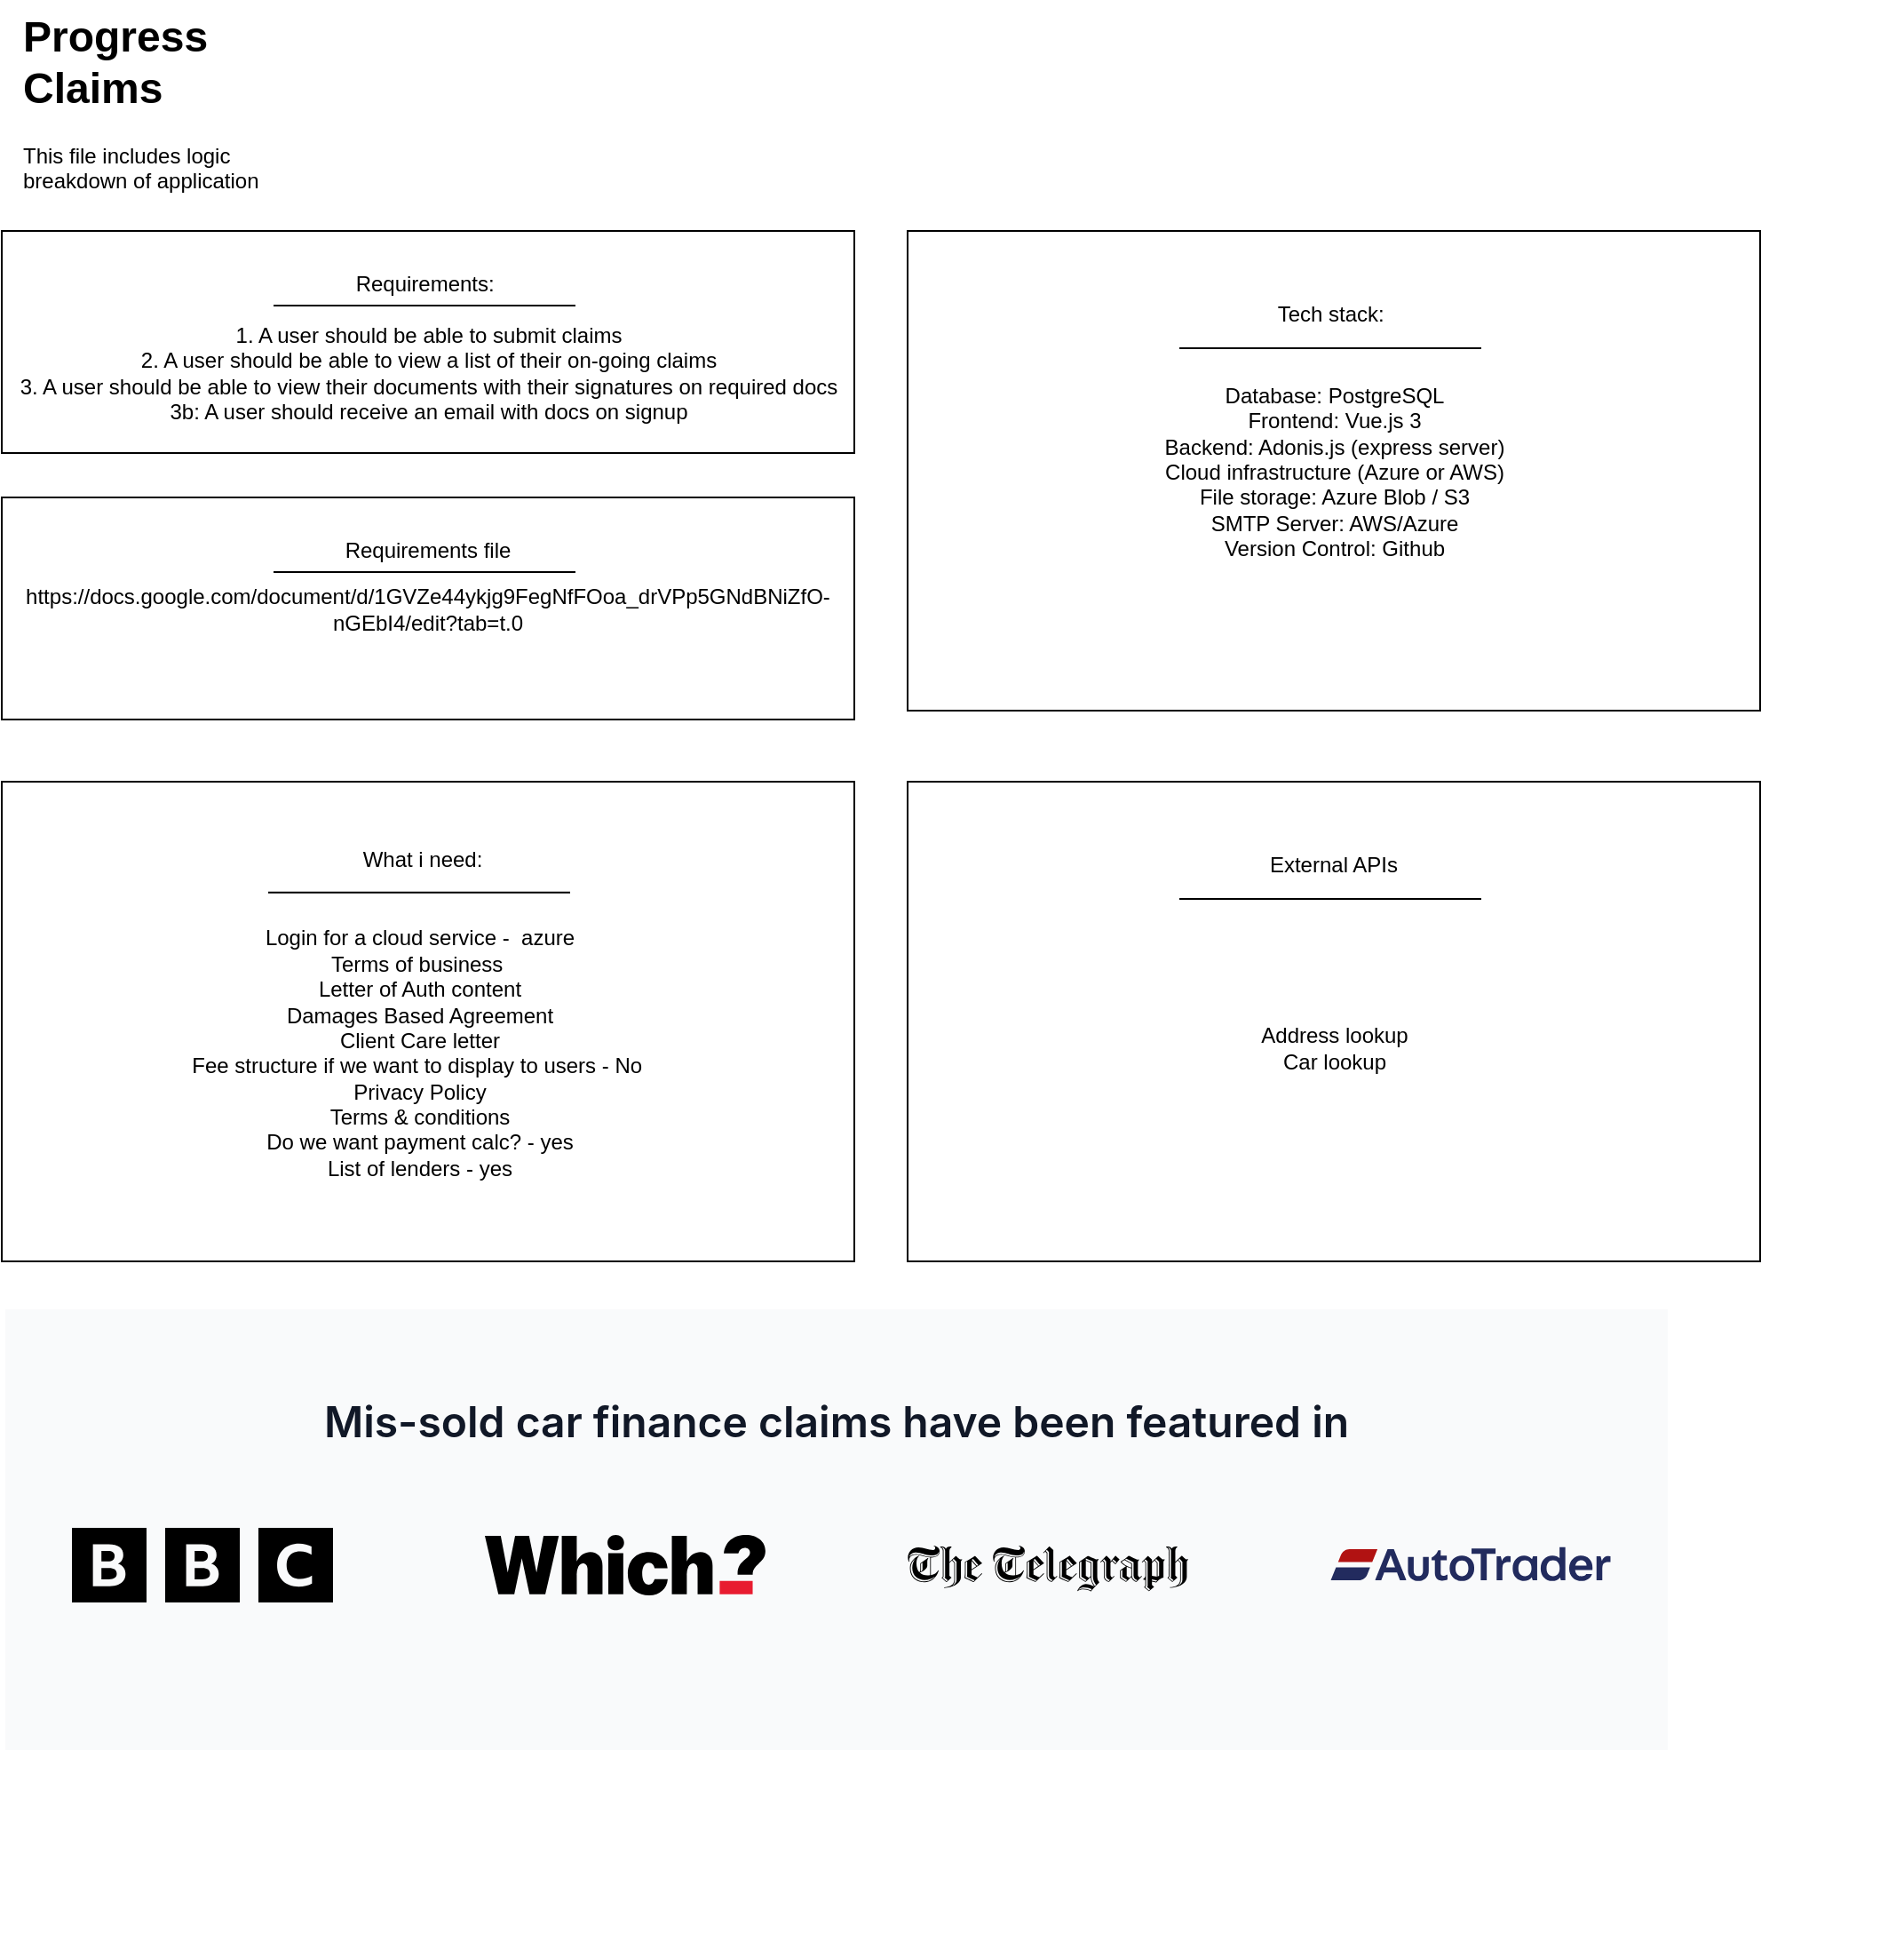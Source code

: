 <mxfile version="26.0.8">
  <diagram name="Page-1" id="gXM-GelUflYNmHCkCIh1">
    <mxGraphModel dx="1520" dy="4046" grid="1" gridSize="10" guides="1" tooltips="1" connect="1" arrows="1" fold="1" page="1" pageScale="1" pageWidth="1169" pageHeight="1654" math="0" shadow="0">
      <root>
        <mxCell id="0" />
        <mxCell id="1" parent="0" />
        <mxCell id="j9WPDJRD46hS3IfpR3rU-7" value="" style="group" vertex="1" connectable="0" parent="1">
          <mxGeometry x="30" y="-1540" width="480" height="125" as="geometry" />
        </mxCell>
        <mxCell id="j9WPDJRD46hS3IfpR3rU-6" value="" style="rounded=0;whiteSpace=wrap;html=1;" vertex="1" parent="j9WPDJRD46hS3IfpR3rU-7">
          <mxGeometry width="480" height="125" as="geometry" />
        </mxCell>
        <mxCell id="j9WPDJRD46hS3IfpR3rU-2" value="Requirements:&amp;nbsp;" style="text;html=1;align=center;verticalAlign=middle;whiteSpace=wrap;rounded=0;" vertex="1" parent="j9WPDJRD46hS3IfpR3rU-7">
          <mxGeometry x="180" y="15" width="120" height="30" as="geometry" />
        </mxCell>
        <mxCell id="j9WPDJRD46hS3IfpR3rU-3" value="1. A user should be able to submit claims&lt;div&gt;2. A user should be able to view a list of their on-going claims&lt;/div&gt;&lt;div&gt;3. A user should be able to view their documents with their signatures on required docs&lt;/div&gt;&lt;div&gt;3b: A user should receive an email with docs on signup&lt;/div&gt;" style="text;html=1;align=center;verticalAlign=middle;resizable=0;points=[];autosize=1;strokeColor=none;fillColor=none;" vertex="1" parent="j9WPDJRD46hS3IfpR3rU-7">
          <mxGeometry y="45" width="480" height="70" as="geometry" />
        </mxCell>
        <mxCell id="j9WPDJRD46hS3IfpR3rU-5" value="" style="endArrow=none;html=1;rounded=0;" edge="1" parent="j9WPDJRD46hS3IfpR3rU-7">
          <mxGeometry width="50" height="50" relative="1" as="geometry">
            <mxPoint x="153" y="42" as="sourcePoint" />
            <mxPoint x="323" y="42" as="targetPoint" />
          </mxGeometry>
        </mxCell>
        <mxCell id="j9WPDJRD46hS3IfpR3rU-8" value="&lt;h1 style=&quot;margin-top: 0px;&quot;&gt;Progress Claims&lt;/h1&gt;&lt;div&gt;This file includes logic breakdown of application&lt;/div&gt;" style="text;html=1;whiteSpace=wrap;overflow=hidden;rounded=0;" vertex="1" parent="1">
          <mxGeometry x="40" y="-1670" width="180" height="120" as="geometry" />
        </mxCell>
        <mxCell id="j9WPDJRD46hS3IfpR3rU-9" value="" style="group" vertex="1" connectable="0" parent="1">
          <mxGeometry x="540" y="-1540" width="480" height="270" as="geometry" />
        </mxCell>
        <mxCell id="j9WPDJRD46hS3IfpR3rU-10" value="" style="rounded=0;whiteSpace=wrap;html=1;" vertex="1" parent="j9WPDJRD46hS3IfpR3rU-9">
          <mxGeometry width="480" height="270" as="geometry" />
        </mxCell>
        <mxCell id="j9WPDJRD46hS3IfpR3rU-12" value="Database: PostgreSQL&lt;div&gt;Frontend: Vue.js 3&lt;/div&gt;&lt;div&gt;Backend: Adonis.js (express server)&lt;/div&gt;&lt;div&gt;Cloud infrastructure (Azure or AWS)&lt;/div&gt;&lt;div&gt;File storage: Azure Blob / S3&lt;/div&gt;&lt;div&gt;SMTP Server: AWS/Azure&lt;/div&gt;&lt;div&gt;Version Control: Github&lt;/div&gt;&lt;div&gt;&lt;br&gt;&lt;/div&gt;&lt;div&gt;&lt;br&gt;&lt;/div&gt;" style="text;html=1;align=center;verticalAlign=middle;resizable=0;points=[];autosize=1;strokeColor=none;fillColor=none;" vertex="1" parent="j9WPDJRD46hS3IfpR3rU-9">
          <mxGeometry x="135" y="80.003" width="210" height="140" as="geometry" />
        </mxCell>
        <mxCell id="j9WPDJRD46hS3IfpR3rU-25" value="" style="group" vertex="1" connectable="0" parent="j9WPDJRD46hS3IfpR3rU-9">
          <mxGeometry x="153" y="23.571" width="170" height="47.143" as="geometry" />
        </mxCell>
        <mxCell id="j9WPDJRD46hS3IfpR3rU-11" value="Tech stack:&amp;nbsp;" style="text;html=1;align=center;verticalAlign=middle;whiteSpace=wrap;rounded=0;" vertex="1" parent="j9WPDJRD46hS3IfpR3rU-25">
          <mxGeometry x="27" width="120" height="47.143" as="geometry" />
        </mxCell>
        <mxCell id="j9WPDJRD46hS3IfpR3rU-13" value="" style="endArrow=none;html=1;rounded=0;" edge="1" parent="j9WPDJRD46hS3IfpR3rU-25">
          <mxGeometry width="50" height="50" relative="1" as="geometry">
            <mxPoint y="42.429" as="sourcePoint" />
            <mxPoint x="170" y="42.429" as="targetPoint" />
          </mxGeometry>
        </mxCell>
        <mxCell id="j9WPDJRD46hS3IfpR3rU-14" value="" style="group" vertex="1" connectable="0" parent="1">
          <mxGeometry x="30" y="-1390" width="480" height="125" as="geometry" />
        </mxCell>
        <mxCell id="j9WPDJRD46hS3IfpR3rU-15" value="https://docs.google.com/document/d/1GVZe44ykjg9FegNfFOoa_drVPp5GNdBNiZfO-nGEbI4/edit?tab=t.0" style="rounded=0;whiteSpace=wrap;html=1;" vertex="1" parent="j9WPDJRD46hS3IfpR3rU-14">
          <mxGeometry width="480" height="125" as="geometry" />
        </mxCell>
        <mxCell id="j9WPDJRD46hS3IfpR3rU-16" value="Requirements file" style="text;html=1;align=center;verticalAlign=middle;whiteSpace=wrap;rounded=0;" vertex="1" parent="j9WPDJRD46hS3IfpR3rU-14">
          <mxGeometry x="180" y="15" width="120" height="30" as="geometry" />
        </mxCell>
        <mxCell id="j9WPDJRD46hS3IfpR3rU-18" value="" style="endArrow=none;html=1;rounded=0;" edge="1" parent="j9WPDJRD46hS3IfpR3rU-14">
          <mxGeometry width="50" height="50" relative="1" as="geometry">
            <mxPoint x="153" y="42" as="sourcePoint" />
            <mxPoint x="323" y="42" as="targetPoint" />
          </mxGeometry>
        </mxCell>
        <mxCell id="j9WPDJRD46hS3IfpR3rU-22" value="" style="rounded=0;whiteSpace=wrap;html=1;" vertex="1" parent="1">
          <mxGeometry x="30" y="-1230" width="480" height="270" as="geometry" />
        </mxCell>
        <mxCell id="j9WPDJRD46hS3IfpR3rU-26" value="" style="group" vertex="1" connectable="0" parent="1">
          <mxGeometry x="180" y="-1209.999" width="170" height="47.143" as="geometry" />
        </mxCell>
        <mxCell id="j9WPDJRD46hS3IfpR3rU-27" value="What i need:" style="text;html=1;align=center;verticalAlign=middle;whiteSpace=wrap;rounded=0;" vertex="1" parent="j9WPDJRD46hS3IfpR3rU-26">
          <mxGeometry x="27" width="120" height="47.143" as="geometry" />
        </mxCell>
        <mxCell id="j9WPDJRD46hS3IfpR3rU-28" value="" style="endArrow=none;html=1;rounded=0;" edge="1" parent="j9WPDJRD46hS3IfpR3rU-26">
          <mxGeometry width="50" height="50" relative="1" as="geometry">
            <mxPoint y="42.429" as="sourcePoint" />
            <mxPoint x="170" y="42.429" as="targetPoint" />
          </mxGeometry>
        </mxCell>
        <mxCell id="j9WPDJRD46hS3IfpR3rU-29" value="Login for a cloud service -&amp;nbsp; azure&lt;div&gt;Terms of business&amp;nbsp;&lt;/div&gt;&lt;div&gt;Letter of Auth content&lt;/div&gt;&lt;div&gt;Damages Based Agreement&lt;/div&gt;&lt;div&gt;Client Care letter&lt;/div&gt;&lt;div&gt;Fee structure if we want to display to users - No&amp;nbsp;&lt;/div&gt;&lt;div&gt;Privacy Policy&lt;/div&gt;&lt;div&gt;Terms &amp;amp; conditions&lt;/div&gt;&lt;div&gt;Do we want payment calc? - yes&lt;/div&gt;&lt;div&gt;List of lenders - yes&lt;/div&gt;&lt;div&gt;&lt;br&gt;&lt;/div&gt;" style="text;html=1;align=center;verticalAlign=middle;resizable=0;points=[];autosize=1;strokeColor=none;fillColor=none;" vertex="1" parent="1">
          <mxGeometry x="125" y="-1154.997" width="280" height="170" as="geometry" />
        </mxCell>
        <mxCell id="j9WPDJRD46hS3IfpR3rU-30" value="" style="group" vertex="1" connectable="0" parent="1">
          <mxGeometry x="540" y="-1230" width="480" height="270" as="geometry" />
        </mxCell>
        <mxCell id="j9WPDJRD46hS3IfpR3rU-31" value="" style="rounded=0;whiteSpace=wrap;html=1;" vertex="1" parent="j9WPDJRD46hS3IfpR3rU-30">
          <mxGeometry width="480" height="270" as="geometry" />
        </mxCell>
        <mxCell id="j9WPDJRD46hS3IfpR3rU-32" value="Address lookup&lt;div&gt;Car lookup&lt;/div&gt;" style="text;html=1;align=center;verticalAlign=middle;resizable=0;points=[];autosize=1;strokeColor=none;fillColor=none;" vertex="1" parent="j9WPDJRD46hS3IfpR3rU-30">
          <mxGeometry x="185" y="130.003" width="110" height="40" as="geometry" />
        </mxCell>
        <mxCell id="j9WPDJRD46hS3IfpR3rU-33" value="" style="group" vertex="1" connectable="0" parent="j9WPDJRD46hS3IfpR3rU-30">
          <mxGeometry x="153" y="23.571" width="170" height="47.143" as="geometry" />
        </mxCell>
        <mxCell id="j9WPDJRD46hS3IfpR3rU-34" value="External APIs" style="text;html=1;align=center;verticalAlign=middle;whiteSpace=wrap;rounded=0;" vertex="1" parent="j9WPDJRD46hS3IfpR3rU-33">
          <mxGeometry x="27" width="120" height="47.143" as="geometry" />
        </mxCell>
        <mxCell id="j9WPDJRD46hS3IfpR3rU-35" value="" style="endArrow=none;html=1;rounded=0;" edge="1" parent="j9WPDJRD46hS3IfpR3rU-33">
          <mxGeometry width="50" height="50" relative="1" as="geometry">
            <mxPoint y="42.429" as="sourcePoint" />
            <mxPoint x="170" y="42.429" as="targetPoint" />
          </mxGeometry>
        </mxCell>
        <UserObject label="&lt;div class=&quot;bg-gray-50 py-8 md:py-12&quot; style=&quot;box-sizing: border-box; border-width: 0px; border-style: solid; border-color: rgb(229, 231, 235); --tw-border-spacing-x: 0; --tw-border-spacing-y: 0; --tw-translate-x: 0; --tw-translate-y: 0; --tw-rotate: 0; --tw-skew-x: 0; --tw-skew-y: 0; --tw-scale-x: 1; --tw-scale-y: 1; --tw-pan-x: ; --tw-pan-y: ; --tw-pinch-zoom: ; --tw-scroll-snap-strictness: proximity; --tw-gradient-from-position: ; --tw-gradient-via-position: ; --tw-gradient-to-position: ; --tw-ordinal: ; --tw-slashed-zero: ; --tw-numeric-figure: ; --tw-numeric-spacing: ; --tw-numeric-fraction: ; --tw-ring-inset: ; --tw-ring-offset-width: 0px; --tw-ring-offset-color: #fff; --tw-ring-color: rgb(59 130 246 / .5); --tw-ring-offset-shadow: 0 0 #0000; --tw-ring-shadow: 0 0 #0000; --tw-shadow: 0 0 #0000; --tw-shadow-colored: 0 0 #0000; --tw-blur: ; --tw-brightness: ; --tw-contrast: ; --tw-grayscale: ; --tw-hue-rotate: ; --tw-invert: ; --tw-saturate: ; --tw-sepia: ; --tw-drop-shadow: ; --tw-backdrop-blur: ; --tw-backdrop-brightness: ; --tw-backdrop-contrast: ; --tw-backdrop-grayscale: ; --tw-backdrop-hue-rotate: ; --tw-backdrop-invert: ; --tw-backdrop-opacity: ; --tw-backdrop-saturate: ; --tw-backdrop-sepia: ; --tw-bg-opacity: 1; background-color: rgb(249 250 251 / var(--tw-bg-opacity)); padding-top: 3rem; padding-bottom: 3rem; color: rgb(0, 0, 0); font-family: Poppins, ui-sans-serif, system-ui, sans-serif, &amp;quot;Apple Color Emoji&amp;quot;, &amp;quot;Segoe UI Emoji&amp;quot;, &amp;quot;Segoe UI Symbol&amp;quot;, &amp;quot;Noto Color Emoji&amp;quot;; font-size: medium; font-style: normal; font-variant-ligatures: normal; font-variant-caps: normal; font-weight: 400; letter-spacing: normal; orphans: 2; text-align: start; text-indent: 0px; text-transform: none; widows: 2; word-spacing: 0px; -webkit-text-stroke-width: 0px; white-space: normal; text-decoration-thickness: initial; text-decoration-style: initial; text-decoration-color: initial;&quot;&gt;&lt;div class=&quot;mx-auto max-w-7xl&quot; style=&quot;box-sizing: border-box; border-width: 0px; border-style: solid; border-color: rgb(229, 231, 235); --tw-border-spacing-x: 0; --tw-border-spacing-y: 0; --tw-translate-x: 0; --tw-translate-y: 0; --tw-rotate: 0; --tw-skew-x: 0; --tw-skew-y: 0; --tw-scale-x: 1; --tw-scale-y: 1; --tw-pan-x: ; --tw-pan-y: ; --tw-pinch-zoom: ; --tw-scroll-snap-strictness: proximity; --tw-gradient-from-position: ; --tw-gradient-via-position: ; --tw-gradient-to-position: ; --tw-ordinal: ; --tw-slashed-zero: ; --tw-numeric-figure: ; --tw-numeric-spacing: ; --tw-numeric-fraction: ; --tw-ring-inset: ; --tw-ring-offset-width: 0px; --tw-ring-offset-color: #fff; --tw-ring-color: rgb(59 130 246 / .5); --tw-ring-offset-shadow: 0 0 #0000; --tw-ring-shadow: 0 0 #0000; --tw-shadow: 0 0 #0000; --tw-shadow-colored: 0 0 #0000; --tw-blur: ; --tw-brightness: ; --tw-contrast: ; --tw-grayscale: ; --tw-hue-rotate: ; --tw-invert: ; --tw-saturate: ; --tw-sepia: ; --tw-drop-shadow: ; --tw-backdrop-blur: ; --tw-backdrop-brightness: ; --tw-backdrop-contrast: ; --tw-backdrop-grayscale: ; --tw-backdrop-hue-rotate: ; --tw-backdrop-invert: ; --tw-backdrop-opacity: ; --tw-backdrop-saturate: ; --tw-backdrop-sepia: ; margin-left: auto; margin-right: auto; max-width: 80rem;&quot;&gt;&lt;h2 class=&quot;text-center text-xl md:text-2xl font-semibold leading-8 text-gray-900 mx-4 md:mx-0 font-body&quot; style=&quot;box-sizing: border-box; border-width: 0px; border-style: solid; border-color: rgb(229, 231, 235); --tw-border-spacing-x: 0; --tw-border-spacing-y: 0; --tw-translate-x: 0; --tw-translate-y: 0; --tw-rotate: 0; --tw-skew-x: 0; --tw-skew-y: 0; --tw-scale-x: 1; --tw-scale-y: 1; --tw-pan-x: ; --tw-pan-y: ; --tw-pinch-zoom: ; --tw-scroll-snap-strictness: proximity; --tw-gradient-from-position: ; --tw-gradient-via-position: ; --tw-gradient-to-position: ; --tw-ordinal: ; --tw-slashed-zero: ; --tw-numeric-figure: ; --tw-numeric-spacing: ; --tw-numeric-fraction: ; --tw-ring-inset: ; --tw-ring-offset-width: 0px; --tw-ring-offset-color: #fff; --tw-ring-color: rgb(59 130 246 / .5); --tw-ring-offset-shadow: 0 0 #0000; --tw-ring-shadow: 0 0 #0000; --tw-shadow: 0 0 #0000; --tw-shadow-colored: 0 0 #0000; --tw-blur: ; --tw-brightness: ; --tw-contrast: ; --tw-grayscale: ; --tw-hue-rotate: ; --tw-invert: ; --tw-saturate: ; --tw-sepia: ; --tw-drop-shadow: ; --tw-backdrop-blur: ; --tw-backdrop-brightness: ; --tw-backdrop-contrast: ; --tw-backdrop-grayscale: ; --tw-backdrop-hue-rotate: ; --tw-backdrop-invert: ; --tw-backdrop-opacity: ; --tw-backdrop-saturate: ; --tw-backdrop-sepia: ; font-size: 1.5rem; font-weight: 600; margin: 0px; text-align: center; font-family: Inter, system-ui, sans; line-height: 2rem; --tw-text-opacity: 1; color: rgb(17 24 39 / var(--tw-text-opacity));&quot;&gt;Mis-sold car finance claims have been featured in&lt;/h2&gt;&lt;div class=&quot;mx-auto mt-8 md:mt-10 md:mb-8 grid max-w-lg grid-cols-4 items-center gap-x-8 gap-y-10 sm:max-w-xl sm:grid-cols-4 sm:gap-x-20 lg:max-w-none lg:grid-cols-4 px-8 md:mx-auto lg:mx-0&quot; style=&quot;box-sizing: border-box; border-width: 0px; border-style: solid; border-color: rgb(229, 231, 235); --tw-border-spacing-x: 0; --tw-border-spacing-y: 0; --tw-translate-x: 0; --tw-translate-y: 0; --tw-rotate: 0; --tw-skew-x: 0; --tw-skew-y: 0; --tw-scale-x: 1; --tw-scale-y: 1; --tw-pan-x: ; --tw-pan-y: ; --tw-pinch-zoom: ; --tw-scroll-snap-strictness: proximity; --tw-gradient-from-position: ; --tw-gradient-via-position: ; --tw-gradient-to-position: ; --tw-ordinal: ; --tw-slashed-zero: ; --tw-numeric-figure: ; --tw-numeric-spacing: ; --tw-numeric-fraction: ; --tw-ring-inset: ; --tw-ring-offset-width: 0px; --tw-ring-offset-color: #fff; --tw-ring-color: rgb(59 130 246 / .5); --tw-ring-offset-shadow: 0 0 #0000; --tw-ring-shadow: 0 0 #0000; --tw-shadow: 0 0 #0000; --tw-shadow-colored: 0 0 #0000; --tw-blur: ; --tw-brightness: ; --tw-contrast: ; --tw-grayscale: ; --tw-hue-rotate: ; --tw-invert: ; --tw-saturate: ; --tw-sepia: ; --tw-drop-shadow: ; --tw-backdrop-blur: ; --tw-backdrop-brightness: ; --tw-backdrop-contrast: ; --tw-backdrop-grayscale: ; --tw-backdrop-hue-rotate: ; --tw-backdrop-invert: ; --tw-backdrop-opacity: ; --tw-backdrop-saturate: ; --tw-backdrop-sepia: ; margin: 2.5rem 0px 2rem; display: grid; max-width: none; grid-template-columns: repeat(4, minmax(0px, 1fr)); align-items: center; gap: 2.5rem 5rem; padding-left: 2rem; padding-right: 2rem;&quot;&gt;&lt;svg class=&quot;col-span-2 max-h-6 md:max-h-10 w-full object-contain lg:col-span-1&quot; width=&quot;158&quot; height=&quot;42&quot; aria-hidden=&quot;true&quot; tabindex=&quot;-1&quot; viewBox=&quot;0 0 112 32&quot; xmlns=&quot;http://www.w3.org/2000/svg&quot;&gt;&lt;path d=&quot;M112.0,4.444e-05 L112.0,32.0 L80.0,32.0 L80.0,4.444e-05 L112.0,4.444e-05 Z M72.0,-3.553e-15 L72.0,32 L40.0,32 L40.0,-3.553e-15 L72.0,-3.553e-15 Z M32,-3.553e-15 L32,32 L-1.137e-13,32 L-1.137e-13,-3.553e-15 L32,-3.553e-15 Z M97.469,6.808 C96.029,6.808 94.729,7.022 93.569,7.45 C92.409,7.878 91.414,8.495 90.584,9.3 C89.754,10.107 89.119,11.073 88.679,12.2 C88.238,13.327 88.018,14.59 88.018,15.988 C88.018,17.419 88.23,18.706 88.653,19.849 C89.076,20.993 89.686,21.959 90.482,22.749 C91.278,23.538 92.252,24.143 93.404,24.562 C94.556,24.982 95.852,25.192 97.291,25.192 C98.375,25.192 99.409,25.072 100.391,24.834 C101.373,24.596 102.237,24.271 102.983,23.859 L102.983,23.859 L102.983,20.429 C101.407,21.4 99.688,21.885 97.825,21.885 C96.605,21.885 95.568,21.655 94.713,21.194 C93.857,20.734 93.205,20.063 92.756,19.183 C92.307,18.303 92.083,17.238 92.083,15.988 C92.083,14.738 92.316,13.677 92.782,12.804 C93.247,11.933 93.916,11.266 94.789,10.806 C95.661,10.345 96.716,10.115 97.952,10.115 C98.85,10.115 99.705,10.234 100.518,10.473 C101.331,10.711 102.085,11.061 102.779,11.521 L102.779,11.521 L102.779,8.017 C102.017,7.623 101.191,7.323 100.302,7.117 C99.413,6.911 98.469,6.808 97.469,6.808 Z M55.755,7.0 L49.0,7.0 L49.0,25.0 L56.171,25.0 C57.591,25.0 58.806,24.79 59.818,24.371 C60.83,23.951 61.609,23.355 62.156,22.583 C62.702,21.811 62.975,20.888 62.975,19.814 C62.975,18.723 62.694,17.796 62.131,17.032 C61.568,16.269 60.756,15.71 59.696,15.358 C60.463,14.989 61.042,14.489 61.434,13.86 C61.825,13.231 62.021,12.488 62.021,11.632 C62.021,10.139 61.474,8.993 60.381,8.196 C59.288,7.399 57.746,7.0 55.755,7.0 L55.755,7.0 Z M15.755,7.0 L9.0,7.0 L9.0,25.0 L16.171,25.0 C17.591,25.0 18.806,24.79 19.818,24.371 C20.83,23.951 21.609,23.355 22.156,22.583 C22.702,21.811 22.976,20.888 22.976,19.814 C22.976,18.723 22.694,17.796 22.131,17.032 C21.568,16.269 20.756,15.71 19.696,15.358 C20.463,14.989 21.042,14.489 21.434,13.86 C21.825,13.231 22.021,12.488 22.021,11.632 C22.021,10.139 21.474,8.993 20.381,8.196 C19.288,7.399 17.746,7.0 15.755,7.0 L15.755,7.0 Z M55.878,17.221 C58.113,17.221 59.231,18.043 59.231,19.688 C59.231,20.46 58.937,21.052 58.35,21.463 C57.762,21.874 56.922,22.08 55.829,22.08 L55.829,22.08 L52.647,22.08 L52.647,17.221 Z M15.878,17.221 C18.113,17.221 19.231,18.043 19.231,19.688 C19.231,20.46 18.937,21.052 18.35,21.463 C17.762,21.874 16.922,22.08 15.829,22.08 L15.829,22.08 L12.647,22.08 L12.647,17.221 Z M55.413,9.92 C57.354,9.92 58.325,10.634 58.325,12.06 C58.325,12.799 58.076,13.374 57.579,13.785 C57.081,14.196 56.359,14.401 55.413,14.401 L55.413,14.401 L52.647,14.401 L52.647,9.92 Z M15.413,9.92 C17.354,9.92 18.325,10.634 18.325,12.06 C18.325,12.799 18.076,13.374 17.579,13.785 C17.081,14.196 16.359,14.401 15.413,14.401 L15.413,14.401 L12.647,14.401 L12.647,9.92 Z&quot;&gt;&lt;/path&gt;&lt;/svg&gt;&lt;svg class=&quot;col-span-2 max-h-6 md:max-h-10 w-full object-contain lg:col-span-1&quot; width=&quot;158&quot; height=&quot;40&quot; aria-hidden=&quot;true&quot; tabindex=&quot;-1&quot; viewBox=&quot;0 0 951 205&quot; xmlns=&quot;http://www.w3.org/2000/svg&quot;&gt;&lt;path fill=&quot;#000&quot; d=&quot;m198.8 3.3-23.7 122.9h-.3l-25-122.9h-47.4L77.7 126.2h-.3L53.8 3.3H0l45.7 198h54L125.1 80h.3l25.9 121.3h53.5l45.7-198zM856.4 135v-5.2c0-19.3 8.2-31.6 20.2-42.5l7-5.7c7.9-6.4 14.9-12.3 14.9-21.3 0-10.3-7-16.5-18-16.5-10.1 0-17.8 6.4-21.1 17.5l-.4 1.4h-49.3c3.6-40.5 34.4-62.7 75-62.7 38.8 0 66 22 66 54.5 0 22.2-12.4 33.3-23.3 43.2-13.2 12-19.6 21.2-19.8 32.1v5.2h-51.2Z&quot;&gt;&lt;/path&gt;&lt;path fill=&quot;#E81C30&quot; d=&quot;M907.5 201.3H795.7v-45.1h111.8z&quot;&gt;&lt;/path&gt;&lt;path d=&quot;M720.9 201.3V116c0-21-21-27-31.3-8a62.7 62.7 0 0 0-5.3 29.3v64.1h-50.7V3.3h50.7v86.4c16.9-35.8 56.6-40.4 76.3-18.6 7.1 7.9 11 19.3 11 34v96.2h-50.7ZM347.9 201.3V116c0-21-21-27-31.3-8a62.7 62.7 0 0 0-5.3 29.3v64.1h-50.7V3.3h50.7v86.4c16.9-35.8 56.6-40.4 76.3-18.6 7.1 7.9 11 19.3 11 34v96.2h-50.7ZM418.3 201.3V61.5H469v139.8h-50.7zM619.7 149.5c-2.1 31.5-25.9 55.4-63 55.4-44.6 0-72.4-28.2-72.4-73.5 0-44.6 28-73.4 71.4-73.4 34.1 0 60.6 17 63.4 55.2h-44c-1.9-9.4-7-19.2-19.3-19.2-19.4 0-22.6 24-22.6 37.4 0 16.4 4.5 37.2 22.5 37.2 9 0 15.9-7.1 19.3-19h44.7ZM443.6 52.2c-14 0-28.1-8.9-28.1-26C415.5 9 429.6 0 443.5 0c14 0 28.2 9 28.2 26.2 0 17.1-14.1 26-28.1 26Z&quot; fill=&quot;#000&quot;&gt;&lt;/path&gt;&lt;/svg&gt;&lt;svg class=&quot;col-span-2 md:max-h-12 w-full object-contain lg:col-span-1&quot; width=&quot;158&quot; height=&quot;48&quot; aria-hidden=&quot;true&quot; tabindex=&quot;-1&quot; viewBox=&quot;0 0 430 60&quot; xmlns=&quot;http://www.w3.org/2000/svg&quot;&gt;&lt;path d=&quot;M69.23 61.13c2.92-1.87 5.74-4.12 5.74-8.54V25.03l-4.42-4.64-1.72 1.72 3.82 4.04v26.44c0 3.67-1.35 6.37-3.6 8.24l.18.3zM52.35 2.71l-.07.3c1.27.53 2.85 1.8 2.85 4.35v40.59l-1.57 1.57 6.14 5.17 1.8-1.5-4.94-4.04.9-.82V7.73c-.02-3.22-2.94-4.79-5.11-5.02m3.67 61.19c7.79-.6 15.51-3.22 15.51-11.46V26.45L68 22.86l-3.9 3.82v19.54l3.22 2.92-7.41 6.59h-.67l-7.27-6.22 1.95-1.94V7.81c0-3-2.55-4.57-4.12-4.94v-.68c.68-.38 1.8-.6 3.23-.6 2.47 0 4.79 1.5 5.46 3.14h.22c1.5-2.25 3.9-3.14 6.22-3.22.68 0 1.5.08 2.32.3v.82C65.98 3 64.1 4.58 64.1 8.55V25.1l9.59-9.21h.68c.67.67 4.86 4.49 5.69 5.02.38.23.9.37 1.35.37.83 0 1.35-.3 2.02-.6v1.05c-.75.67-1.72 1.95-1.72 3.6v22.54c0 9.96-10.93 16.03-25.69 17.08V63.9zM100.28 20.54l-1.95 1.35c2.24 2.62 5.09 6 7.94 9.14l2.02-1.35c-2.85-3.15-5.69-6.6-8.01-9.14m-2.25 15.95l7.19-4.87c-2.47-2.85-5.1-5.84-7.19-8.24v13.11zm4.64 16.63c-4.34-1.95-8.23-3.52-11.68-5.39.22-1.27.3-2.77.3-6.97v-16.4l-2.32 1.2v15.2c0 4.19-.08 6.89-.45 8.08 3.37 1.88 8.17 3.9 12.59 5.85l1.56-1.57zM87.85 24.88c4.27-2.1 10.7-5.92 14.97-8.99h.75c2.77 2.92 6.89 7.56 10.41 10.71v.82L98.03 37.84v6.44c1.65 1.05 6.29 3.37 9.06 4.34l6.44-6.21.75.82-12.95 12.51h-.75c-4.34-1.87-9.96-4.27-13.55-6.29.45-1.35.82-4.65.82-8.76V24.88zM415.33 61.04c2.92-1.87 5.73-4.13 5.73-8.54V24.94l-4.42-4.65-1.72 1.73 3.82 4.04V52.5c0 3.67-1.35 6.37-3.6 8.24l.19.3zM398.45 2.62l-.07.3c1.27.52 2.85 1.79 2.85 4.35v40.59l-1.57 1.57 6.14 5.17 1.8-1.5-4.94-4.04.9-.82V7.64c-.02-3.22-2.94-4.79-5.11-5.02m3.67 61.19c7.79-.6 15.51-3.22 15.51-11.46V26.36l-3.52-3.6-3.9 3.82v19.54l3.22 2.92-7.41 6.59h-.67l-7.27-6.22 1.95-1.94V7.71c0-3-2.55-4.57-4.12-4.94V2.1c.68-.37 1.8-.6 3.23-.6 2.47 0 4.79 1.5 5.46 3.14h.23c1.5-2.24 3.9-3.14 6.22-3.22.67 0 1.5.08 2.32.3v.82c-1.27.37-3.15 1.95-3.15 5.91V25l9.59-9.21h.68c.67.67 4.86 4.49 5.69 5.02.38.22.9.37 1.35.37.82 0 1.35-.3 2.02-.6v1.36c-.75.67-1.73 1.95-1.73 3.6v22.23c0 9.96-10.93 16.03-25.69 17.07v-1.03zM195.03 20.51l-1.94 1.35c2.24 2.62 5.09 5.99 7.93 9.14l2.02-1.35c-2.85-3.15-5.69-6.6-8.01-9.14M192.9 36.4l7.19-4.87c-2.47-2.85-5.09-5.84-7.19-8.24V36.4zm4.64 16.62c-4.34-1.95-8.24-3.52-11.68-5.39.22-1.27.3-2.77.3-6.97v-16.4l-2.32 1.2v15.2c0 4.2-.07 6.89-.45 8.09 3.37 1.88 8.16 3.9 12.58 5.84l1.57-1.57zm-14.82-28.23c4.27-2.1 10.71-5.92 14.98-8.99h.75c2.77 2.92 6.89 7.56 10.41 10.71v.82L192.9 37.74v6.44c1.65 1.05 6.29 3.37 9.06 4.34l6.44-6.21.75.82-12.95 12.52h-.75c-4.35-1.87-9.96-4.27-13.56-6.29.45-1.35.82-4.64.82-8.76V24.79zM222.33 52.87c-2.92-.82-5.77-2.7-5.77-6.74V9.81l-3.22-3.3-1.72 1.72 2.62 2.69v36.17c0 4.12 3.3 6.74 6.37 7.49l1.72-1.71zm.98-46.13v38.5c0 1.64 1.57 3.22 3.07 3.51l2.32-2.32.67.82-8.24 8.39h-.45c-3.14-.68-7.56-3.45-7.56-8.32V11.46l-2.32-2.32-2.4 2.4-.74-.75 9.21-9.28h.6l5.84 5.23zM245.4 20.45l-1.95 1.35c2.25 2.62 5.09 5.99 7.94 9.14l2.02-1.35c-2.84-3.16-5.69-6.6-8.01-9.14m-2.24 15.95l7.19-4.87c-2.47-2.85-5.09-5.84-7.19-8.24V36.4zm4.63 16.62c-4.34-1.95-8.23-3.52-11.68-5.39.22-1.27.3-2.77.3-6.97v-16.4l-2.32 1.2v15.2c0 4.2-.07 6.89-.45 8.09 3.37 1.88 8.16 3.9 12.58 5.84l1.57-1.57zm-14.83-28.23c4.27-2.1 10.71-5.92 14.98-8.99h.75c2.77 2.92 6.89 7.56 10.41 10.71v.82l-15.95 10.41v6.44c1.64 1.05 6.29 3.37 9.06 4.34l6.44-6.21.75.82-12.96 12.51h-.75c-4.34-1.87-9.96-4.27-13.56-6.29.45-1.35.82-4.64.82-8.76v-15.8zM313.88 22.99c1.27 1.2 3.07 2.92 4.57 4.19l1.51-1.74c-1.43-1.28-3.6-3.15-4.64-4.2l-1.44 1.75zm-3.89 29.88c-2.99-.82-5.84-2.69-5.84-6.74V24.12L301 20.89l-1.79 1.72 2.62 2.7V47.1c0 4.12 3.3 6.74 6.36 7.49l1.8-1.72zm.89-26.51v18.87c0 1.65 1.5 3.14 3.07 3.44l2.32-2.25.68.82-8.24 8.39h-.52c-3.07-.68-7.49-3.45-7.49-8.32V25.76l-2.32-2.32-2.4 2.4-.82-.75 9.21-9.29h.68l5.84 5.69v3.15l7.41-8.84h.68c1.5 1.5 3.82 3.74 5.84 5.24v.15l-6.21 7.41h-.15c-1.72-1.5-4.04-3.6-5.32-4.87l-2.26 2.63zM342.71 46.73V34.97c-2.32-.6-4.72-1.57-6.97-2.69v14.53l4.12 2.55 2.85-2.63zm9.29 6.22c-2.77-1.05-5.77-3.07-5.77-7.04V25.69l-11.08-5.55c-.3.22-1.58 1.13-1.95 1.42l10.71 5.55v19.7c0 3.82 3.52 6.74 6.37 7.79l1.72-1.65zm-9.29-19.1v-6.06l-10.49-5.54c-.75.6-3.6 2.33-4.49 2.77 2.48 3.29 8.99 7.33 14.98 8.83m-6.29 18.95l-7.41-4.94V37l-2.25 1.65v10.56l7.94 5.32 1.72-1.73zm-1.95 2.85l-8.91-5.92V38.12c2.24-1.57 6.89-4.8 9.13-6.37-3.52-1.87-6.51-4.19-8.31-6.44v-.83c5.32-2.99 9.06-5.76 12.28-8.69h.67s10.94 5.17 11.46 5.39c.6.3 1.05.45 1.65.45.75 0 1.42-.23 2.17-.6v1.21c-.82.6-1.72 1.72-1.72 3.37v19.46c0 2.02 1.8 3.37 3.15 3.67l2.32-2.32.68.82-8.24 8.39h-.52c-3.22-.9-6.82-3.97-7.42-7.64L335 55.65h-.53zM280.51 46.68V26.46l-7.41-3.22v22.99l4.64 3.07 2.77-2.62zm3.44-22.46l-10.86-4.57v2.4l8.54 3.67v22.17c0 4.8 2.1 9.99 5.32 13.96l1.72-1.72c-2.77-3.67-4.72-7.82-4.72-12.61v-23.3zm-11.61 30.25l1.8-1.64-7.79-5.02V24.06l-2.25 1.58v23.3l8.24 5.53zm-3.14 9.46c-2.85 0-5.39 1.33-6.89 3.28v.39c1.72-.97 3.74-1.57 6.89-1.57 3.82 0 8.69 1.05 11.46 2.62l1.5-1.79c-3.22-1.65-7.94-2.93-12.96-2.93m-6.29-14.4V24.96l13.03-9.06h.75c2.55 1.05 10.86 4.64 11.91 5.09.38.15.9.3 1.35.3.75 0 1.64-.3 2.47-.67v1.36c-.75.67-1.8 2.17-1.8 3.37v20.81c0 4.87 1.05 7.74 3 9.69v.82c-2.85 2.92-9.51 9.73-12.43 13.33h-.53c-2.77-1.57-7.56-2.85-11.46-2.85-2.85 0-6.14.75-8.61 2.7l-.6-.52c2.25-5.24 7.04-10.49 13.11-10.49 3.82 0 8.76 1.57 13.03 3.9-2.92-3.3-5.54-9.39-5.62-14.48l-7.72 7.41h-.6l-9.28-6.14zM379.09 22.26l3.97 3.9v21.35l2.32-1.28V24.96l-4.49-4.49-1.8 1.79zm1.64 32.96c.38-.6 1.2-1.42 1.65-1.87l-7.94-1.65v2.18l6.29 1.34zm1.13-7.64V26.53l-3.52-3.59-3.89 3.67v19.55c1.72.37 6.51 1.27 7.41 1.42m-16.41 14.48l-1.57 1.5 5.92 5.1 1.8-1.57-4.64-3.89.82-.82v-38l-3.3-3.29-1.65 1.65 2.62 2.7v36.62zm8.99-37.02l9.59-9.14h.67c.67.67 5.1 4.64 5.77 5.09.38.22.9.3 1.28.3.82 0 1.42-.3 2.02-.6v1.36c-.75.59-1.72 2.02-1.72 3.59v23.51c-4.12.97-7.42 3.22-10.93 7.34h-.3l-6.36-1.35v5.2l3.29 2.99-7.79 6.52h-.37l-7.34-6.21 1.95-2.1v-8.71c-.75-.15-2.27-.38-3.01-.6v-1.08c.9-.38 3.16-2.61 3.16-4.48V25.86l-2.32-2.32-2.4 2.4-.82-.75L368 15.9h.68l5.77 5.69v3.45zM22.85 36.4l-.06-10.19-2.26 1.57v9.51c0 1.05-.23 1.87-.52 2.62l.29.01c1.41-.92 2.55-2.3 2.55-3.52M11.11 20.37c-3.3 3.3-6.37 7.87-6.37 13.71 0 13.85 9.34 20.82 21.1 20.82 7.34 0 12.46-3.97 15.46-6.97l-.2-.3c-3.44 2.77-8.14 5.03-15.26 5.03-9.51 0-18.7-5.84-18.7-18.57 0-5.09 1.83-10.07 4.23-13.45l-.26-.27zm25.31-5.39c-8.84 0-16.78-4.34-23.22-4.34-4.12 0-8.9 1.68-10.6 6.47l.26.12c1.94-3.3 6.36-4.35 10.33-4.35 6.44 0 14.38 4.35 23.22 4.35 7.11 0 11.23-2.4 11.91-8.09l-.37-.06c-1.04 4.34-4.42 5.9-11.53 5.9M3.54 34.08c0-9.36 7.12-15.88 13.71-18.8l.45.6c-2.4 2.77-4.12 5.47-4.12 11.16 0 6.52 1.72 11.01 4.42 14.01.9-.97 1.42-2.62 1.42-3.97v-9.74l11.91-8.53.52.67c-1.05 1.5-1.65 2.85-1.65 5.17v6.21c0 4.35-7.12 8.99-11.54 10.78 2.92 2.85 7.04 4.05 11.46 4.05 1.65 0 3.07-.07 4.42-.3V18.2c-3.89-.22-7.57-1.27-10.93-2.17-3.6-1.05-7.27-2.02-10.41-2.02-4.8 0-10.64 1.65-10.71 8.61 0 .6.07 1.27.15 2.03l-.9.29C.91 22.77.46 20.67.46 18.57.4 10.11 6.61 2.7 16.57 2.7c4.19 0 8.16 1.05 11.61 2.02 3.74 1.05 7.41 2.02 11.16 2.02 1.87 0 2.99-.97 2.99-2.77s-.9-2.69-2.32-3.07l.16-.9c4.27.75 8.98 3.3 8.98 8.69 0 6.51-4.71 9.58-12.65 9.58h-.82v26.96c5.24-.97 8.68-3.44 11.3-7.56l.82.45c-2.92 9.21-9.73 17.97-21.86 17.97-12.36 0-22.4-7.18-22.4-22.01M153.34 36.4l-.06-10.19-2.26 1.57v9.51c0 1.05-.23 1.87-.52 2.62l.28.01c1.42-.92 2.56-2.3 2.56-3.52m-11.75-16.03c-3.3 3.3-6.37 7.87-6.37 13.71 0 13.85 9.34 20.82 21.1 20.82 7.34 0 12.46-3.97 15.45-6.97l-.2-.3c-3.44 2.77-8.14 5.03-15.25 5.03-9.51 0-18.7-5.84-18.7-18.57 0-5.09 1.83-10.07 4.23-13.45l-.26-.27zm25.31-5.39c-8.84 0-16.78-4.34-23.22-4.34-4.12 0-8.9 1.68-10.6 6.47l.26.12c1.95-3.3 6.37-4.35 10.33-4.35 6.44 0 14.38 4.35 23.22 4.35 7.12 0 11.23-2.4 11.91-8.09l-.37-.06c-1.03 4.34-4.41 5.9-11.53 5.9m-32.88 19.1c0-9.36 7.12-15.88 13.71-18.8l.45.6c-2.4 2.77-4.12 5.47-4.12 11.16 0 6.52 1.72 11.01 4.42 14.01.9-.97 1.42-2.62 1.42-3.97v-9.74l11.91-8.53.52.67c-1.05 1.5-1.65 2.85-1.65 5.17v6.21c0 4.35-7.12 8.99-11.54 10.78 2.92 2.85 7.04 4.05 11.46 4.05 1.65 0 3.07-.07 4.42-.3V18.2c-3.89-.22-7.57-1.27-10.93-2.17-3.6-1.05-7.27-2.02-10.41-2.02-4.8 0-10.64 1.65-10.71 8.61 0 .6.07 1.27.15 2.03l-.9.29c-.83-2.17-1.28-4.27-1.28-6.37-.07-8.46 6.14-15.88 16.1-15.88 4.19 0 8.16 1.05 11.61 2.02 3.74 1.05 7.41 2.02 11.16 2.02 1.87 0 2.99-.97 2.99-2.77s-.9-2.69-2.32-3.07l.15-.9c4.27.75 8.98 3.3 8.98 8.69 0 6.51-4.71 9.58-12.65 9.58h-.82v26.96c5.24-.97 8.69-3.44 11.31-7.56l.82.45c-2.92 9.21-9.73 17.97-21.86 17.97-12.34.01-22.39-7.17-22.39-22&quot;&gt;&lt;/path&gt;&lt;/svg&gt;&lt;svg class=&quot;col-span-2 md:max-h-12 w-full object-contain lg:col-span-1&quot; width=&quot;158&quot; height=&quot;48&quot; aria-hidden=&quot;true&quot; tabindex=&quot;-1&quot; viewBox=&quot;0 0 156 21&quot; xmlns=&quot;http://www.w3.org/2000/svg&quot;&gt;&lt;g fill=&quot;none&quot; fill-rule=&quot;evenodd&quot; data-testid=&quot;at-logo-cars&quot;&gt;&lt;path d=&quot;M-3-7h162v36H-3&quot;&gt;&lt;/path&gt;&lt;path fill=&quot;#222B5E&quot; d=&quot;M46.364 5.897v7.6c0 1.01.217 1.772.651 2.286.434.514 1.077.771 1.928.771.85 0 1.493-.257 1.927-.77.398-.472.614-1.152.647-2.04l.004-.247v-7.6h3.191v7.812c0 1.702-.532 3.062-1.595 4.081-1.064 1.02-2.455 1.53-4.174 1.53-1.72 0-3.11-.51-4.174-1.53-1.001-.959-1.531-2.22-1.59-3.784l-.005-.297V5.897h3.19zm26.767-.695c1.95 0 3.58.634 4.892 1.9 1.238 1.198 1.892 2.73 1.961 4.6l.006.332v.479c0 2.003-.656 3.638-1.967 4.905-1.312 1.268-2.942 1.901-4.892 1.901-1.95 0-3.567-.629-4.852-1.888-1.214-1.188-1.854-2.717-1.921-4.585l-.006-.333v-.479c0-2.02.642-3.664 1.927-4.931 1.285-1.267 2.902-1.901 4.852-1.901zm66.277 0c1.861 0 3.385.62 4.573 1.861 1.187 1.24 1.78 2.854 1.78 4.839 0 .195-.004.407-.012.638l-.017.352-.023.365h-9.625c.142 1.082.514 1.924 1.117 2.526.603.603 1.382.904 2.34.904.762 0 1.373-.133 1.834-.399a2.46 2.46 0 0 0 .723-.644l.12-.168h3.258c-.373 1.154-1.038 2.064-2 2.726-1.082.745-2.429 1.117-4.042 1.117-1.896 0-3.478-.647-4.745-1.94-1.197-1.222-1.829-2.745-1.895-4.568l-.006-.325v-.425c0-1.967.633-3.602 1.9-4.905 1.268-1.303 2.84-1.954 4.72-1.954zM130.65.46v18.434h-2.472l-.452-1.49h-.053a4.652 4.652 0 0 1-1.874 1.45c-.736.31-1.6.465-2.593.465-1.719 0-3.19-.638-4.413-1.914-1.15-1.201-1.76-2.693-1.828-4.475l-.006-.337v-.505c0-2.02.607-3.673 1.821-4.959 1.214-1.284 2.778-1.927 4.692-1.927.886 0 1.644.12 2.273.359.55.21 1.037.517 1.459.923l.177.18h.053V.46h3.216zm-22.963 4.742c.868 0 1.661.16 2.379.478.628.28 1.219.688 1.773 1.225l.235.238h.052l.532-1.542h2.34v13.293h-2.5l-.504-1.596h-.054a4.365 4.365 0 0 1-1.807 1.49c-.745.336-1.595.504-2.553.504-1.737 0-3.203-.628-4.4-1.887-1.125-1.184-1.722-2.683-1.788-4.495l-.006-.344v-.478c0-1.985.593-3.63 1.781-4.932 1.187-1.303 2.694-1.954 4.52-1.954zm-46.32-2.958v3.004h3.378v2.499h-3.377v7.212c0 .496.12.868.36 1.117.238.248.606.372 1.102.372.32 0 .63-.049.93-.146.242-.078.488-.193.74-.345l.191-.121h.452v2.632c-.319.178-.753.333-1.303.466-.55.133-1.01.2-1.382.2-1.436 0-2.517-.373-3.243-1.118-.679-.695-1.04-1.714-1.086-3.056l-.005-.293v-6.92h-1.808V6.284c.851-.407 1.56-.92 2.127-1.541.505-.552.96-1.271 1.366-2.159l.15-.34h1.409zM91.86 1.26v2.898h-4.892v14.736h-3.35V4.158h-5.104V1.26H91.86zm7.298 4.234a8.869 8.869 0 0 1 .974.067l.09.013v3.164h-1.197c-1.187 0-2.043.261-2.565.784-.489.488-.749 1.397-.781 2.726l-.004.292v6.354h-3.217V5.6h2.287l.69 2.552h.054a3.112 3.112 0 0 1 1.276-1.941c.673-.479 1.471-.718 2.393-.718zm55.523 0a8.398 8.398 0 0 1 .974.066l.09.014v3.164h-1.197c-1.187 0-2.043.262-2.565.784-.488.488-.749 1.397-.781 2.727l-.004.29v6.355h-3.217V5.6h2.287l.691 2.552h.053a3.11 3.11 0 0 1 1.276-1.94c.674-.48 1.471-.719 2.393-.719zM35.332 1.613l6.806 16.855v.426h-3.43l-1.329-3.51-.282-.75h-7.171l-.284.753-1.329 3.507h-3.296v-.426l6.806-16.855h3.51zM22.128 11.717l-1.577 3.905c-.799 1.9-2.593 3.238-4.668 3.268L.26 18.894l2.898-7.177h18.97zm86.064-3.91c-1.153 0-2.047.399-2.685 1.197-.638.797-.957 1.879-.957 3.243 0 1.365.319 2.442.957 3.23.638.79 1.532 1.184 2.685 1.184 1.134 0 2.025-.395 2.672-1.184.647-.788.97-1.865.97-3.23 0-1.364-.323-2.446-.97-3.243-.647-.798-1.538-1.197-2.672-1.197zm15.653 0c-1.153 0-2.047.399-2.686 1.197-.638.797-.957 1.879-.957 3.243 0 1.365.32 2.442.957 3.23.639.79 1.533 1.184 2.686 1.184 1.134 0 2.024-.395 2.672-1.184.646-.788.97-1.865.97-3.23 0-1.364-.324-2.446-.97-3.243-.648-.798-1.538-1.197-2.672-1.197zm-50.687.053c-1.117 0-1.99.395-2.619 1.184-.63.788-.944 1.856-.944 3.203 0 1.347.314 2.415.944 3.204.629.789 1.502 1.183 2.619 1.183 1.116 0 1.994-.394 2.632-1.183.638-.789.957-1.857.957-3.204 0-1.347-.32-2.415-.957-3.203-.638-.789-1.516-1.184-2.632-1.184zM33.55 4.91h-.053c-.071.301-.169.633-.293.996-.11.323-.284.797-.52 1.42l-.091.242-1.572 4.164h4.986l-1.553-4.164a132.1 132.1 0 0 1-.705-1.98 9.376 9.376 0 0 1-.2-.679zm105.963 2.924c-.886 0-1.608.24-2.167.718-.507.435-.88 1.075-1.116 1.92l-.067.26h6.301c-.053-.904-.341-1.613-.864-2.127-.523-.514-1.219-.771-2.087-.771z&quot;&gt;&lt;/path&gt;&lt;path fill=&quot;#b11212&quot; d=&quot;M26.209 1.613l-15.623.002c-2.075.031-3.868 1.368-4.668 3.267L4.341 8.789h18.97l2.898-7.176z&quot;&gt;&lt;/path&gt;&lt;/g&gt;&lt;/svg&gt;&lt;/div&gt;&lt;/div&gt;&lt;/div&gt;&lt;div class=&quot;py-12&quot; style=&quot;box-sizing: border-box; border-width: 0px; border-style: solid; border-color: rgb(229, 231, 235); --tw-border-spacing-x: 0; --tw-border-spacing-y: 0; --tw-translate-x: 0; --tw-translate-y: 0; --tw-rotate: 0; --tw-skew-x: 0; --tw-skew-y: 0; --tw-scale-x: 1; --tw-scale-y: 1; --tw-pan-x: ; --tw-pan-y: ; --tw-pinch-zoom: ; --tw-scroll-snap-strictness: proximity; --tw-gradient-from-position: ; --tw-gradient-via-position: ; --tw-gradient-to-position: ; --tw-ordinal: ; --tw-slashed-zero: ; --tw-numeric-figure: ; --tw-numeric-spacing: ; --tw-numeric-fraction: ; --tw-ring-inset: ; --tw-ring-offset-width: 0px; --tw-ring-offset-color: #fff; --tw-ring-color: rgb(59 130 246 / .5); --tw-ring-offset-shadow: 0 0 #0000; --tw-ring-shadow: 0 0 #0000; --tw-shadow: 0 0 #0000; --tw-shadow-colored: 0 0 #0000; --tw-blur: ; --tw-brightness: ; --tw-contrast: ; --tw-grayscale: ; --tw-hue-rotate: ; --tw-invert: ; --tw-saturate: ; --tw-sepia: ; --tw-drop-shadow: ; --tw-backdrop-blur: ; --tw-backdrop-brightness: ; --tw-backdrop-contrast: ; --tw-backdrop-grayscale: ; --tw-backdrop-hue-rotate: ; --tw-backdrop-invert: ; --tw-backdrop-opacity: ; --tw-backdrop-saturate: ; --tw-backdrop-sepia: ; padding-top: 3rem; padding-bottom: 3rem; color: rgb(0, 0, 0); font-family: Poppins, ui-sans-serif, system-ui, sans-serif, &amp;quot;Apple Color Emoji&amp;quot;, &amp;quot;Segoe UI Emoji&amp;quot;, &amp;quot;Segoe UI Symbol&amp;quot;, &amp;quot;Noto Color Emoji&amp;quot;; font-size: medium; font-style: normal; font-variant-ligatures: normal; font-variant-caps: normal; font-weight: 400; letter-spacing: normal; orphans: 2; text-align: start; text-indent: 0px; text-transform: none; widows: 2; word-spacing: 0px; -webkit-text-stroke-width: 0px; white-space: normal; background-color: rgb(255, 255, 255); text-decoration-thickness: initial; text-decoration-style: initial; text-decoration-color: initial;&quot;&gt;&lt;div class=&quot;mx-auto max-w-7xl px-6 lg:px-8&quot; style=&quot;box-sizing: border-box; border-width: 0px; border-style: solid; border-color: rgb(229, 231, 235); --tw-border-spacing-x: 0; --tw-border-spacing-y: 0; --tw-translate-x: 0; --tw-translate-y: 0; --tw-rotate: 0; --tw-skew-x: 0; --tw-skew-y: 0; --tw-scale-x: 1; --tw-scale-y: 1; --tw-pan-x: ; --tw-pan-y: ; --tw-pinch-zoom: ; --tw-scroll-snap-strictness: proximity; --tw-gradient-from-position: ; --tw-gradient-via-position: ; --tw-gradient-to-position: ; --tw-ordinal: ; --tw-slashed-zero: ; --tw-numeric-figure: ; --tw-numeric-spacing: ; --tw-numeric-fraction: ; --tw-ring-inset: ; --tw-ring-offset-width: 0px; --tw-ring-offset-color: #fff; --tw-ring-color: rgb(59 130 246 / .5); --tw-ring-offset-shadow: 0 0 #0000; --tw-ring-shadow: 0 0 #0000; --tw-shadow: 0 0 #0000; --tw-shadow-colored: 0 0 #0000; --tw-blur: ; --tw-brightness: ; --tw-contrast: ; --tw-grayscale: ; --tw-hue-rotate: ; --tw-invert: ; --tw-saturate: ; --tw-sepia: ; --tw-drop-shadow: ; --tw-backdrop-blur: ; --tw-backdrop-brightness: ; --tw-backdrop-contrast: ; --tw-backdrop-grayscale: ; --tw-backdrop-hue-rotate: ; --tw-backdrop-invert: ; --tw-backdrop-opacity: ; --tw-backdrop-saturate: ; --tw-backdrop-sepia: ; margin-left: auto; margin-right: auto; max-width: 80rem; padding-left: 2rem; padding-right: 2rem;&quot;&gt;&lt;div class=&quot;mx-auto max-w-6xl lg:mx-0&quot; style=&quot;box-sizing: border-box; border-width: 0px; border-style: solid; border-color: rgb(229, 231, 235); --tw-border-spacing-x: 0; --tw-border-spacing-y: 0; --tw-translate-x: 0; --tw-translate-y: 0; --tw-rotate: 0; --tw-skew-x: 0; --tw-skew-y: 0; --tw-scale-x: 1; --tw-scale-y: 1; --tw-pan-x: ; --tw-pan-y: ; --tw-pinch-zoom: ; --tw-scroll-snap-strictness: proximity; --tw-gradient-from-position: ; --tw-gradient-via-position: ; --tw-gradient-to-position: ; --tw-ordinal: ; --tw-slashed-zero: ; --tw-numeric-figure: ; --tw-numeric-spacing: ; --tw-numeric-fraction: ; --tw-ring-inset: ; --tw-ring-offset-width: 0px; --tw-ring-offset-color: #fff; --tw-ring-color: rgb(59 130 246 / .5); --tw-ring-offset-shadow: 0 0 #0000; --tw-ring-shadow: 0 0 #0000; --tw-shadow: 0 0 #0000; --tw-shadow-colored: 0 0 #0000; --tw-blur: ; --tw-brightness: ; --tw-contrast: ; --tw-grayscale: ; --tw-hue-rotate: ; --tw-invert: ; --tw-saturate: ; --tw-sepia: ; --tw-drop-shadow: ; --tw-backdrop-blur: ; --tw-backdrop-brightness: ; --tw-backdrop-contrast: ; --tw-backdrop-grayscale: ; --tw-backdrop-hue-rotate: ; --tw-backdrop-invert: ; --tw-backdrop-opacity: ; --tw-backdrop-saturate: ; --tw-backdrop-sepia: ; margin-left: 0px; margin-right: 0px; max-width: 72rem;&quot;&gt;&lt;br class=&quot;Apple-interchange-newline&quot;&gt;&lt;/div&gt;&lt;/div&gt;&lt;/div&gt;" link="&lt;div class=&quot;bg-gray-50 py-8 md:py-12&quot; style=&quot;box-sizing: border-box; border-width: 0px; border-style: solid; border-color: rgb(229, 231, 235); --tw-border-spacing-x: 0; --tw-border-spacing-y: 0; --tw-translate-x: 0; --tw-translate-y: 0; --tw-rotate: 0; --tw-skew-x: 0; --tw-skew-y: 0; --tw-scale-x: 1; --tw-scale-y: 1; --tw-pan-x: ; --tw-pan-y: ; --tw-pinch-zoom: ; --tw-scroll-snap-strictness: proximity; --tw-gradient-from-position: ; --tw-gradient-via-position: ; --tw-gradient-to-position: ; --tw-ordinal: ; --tw-slashed-zero: ; --tw-numeric-figure: ; --tw-numeric-spacing: ; --tw-numeric-fraction: ; --tw-ring-inset: ; --tw-ring-offset-width: 0px; --tw-ring-offset-color: #fff; --tw-ring-color: rgb(59 130 246 / .5); --tw-ring-offset-shadow: 0 0 #0000; --tw-ring-shadow: 0 0 #0000; --tw-shadow: 0 0 #0000; --tw-shadow-colored: 0 0 #0000; --tw-blur: ; --tw-brightness: ; --tw-contrast: ; --tw-grayscale: ; --tw-hue-rotate: ; --tw-invert: ; --tw-saturate: ; --tw-sepia: ; --tw-drop-shadow: ; --tw-backdrop-blur: ; --tw-backdrop-brightness: ; --tw-backdrop-contrast: ; --tw-backdrop-grayscale: ; --tw-backdrop-hue-rotate: ; --tw-backdrop-invert: ; --tw-backdrop-opacity: ; --tw-backdrop-saturate: ; --tw-backdrop-sepia: ; --tw-bg-opacity: 1; background-color: rgb(249 250 251 / var(--tw-bg-opacity)); padding-top: 3rem; padding-bottom: 3rem; color: rgb(0, 0, 0); font-family: Poppins, ui-sans-serif, system-ui, sans-serif, &amp;quot;Apple Color Emoji&amp;quot;, &amp;quot;Segoe UI Emoji&amp;quot;, &amp;quot;Segoe UI Symbol&amp;quot;, &amp;quot;Noto Color Emoji&amp;quot;; font-size: medium; font-style: normal; font-variant-ligatures: normal; font-variant-caps: normal; font-weight: 400; letter-spacing: normal; orphans: 2; text-align: start; text-indent: 0px; text-transform: none; widows: 2; word-spacing: 0px; -webkit-text-stroke-width: 0px; white-space: normal; text-decoration-thickness: initial; text-decoration-style: initial; text-decoration-color: initial;&quot;&gt;&lt;div class=&quot;mx-auto max-w-7xl&quot; style=&quot;box-sizing: border-box; border-width: 0px; border-style: solid; border-color: rgb(229, 231, 235); --tw-border-spacing-x: 0; --tw-border-spacing-y: 0; --tw-translate-x: 0; --tw-translate-y: 0; --tw-rotate: 0; --tw-skew-x: 0; --tw-skew-y: 0; --tw-scale-x: 1; --tw-scale-y: 1; --tw-pan-x: ; --tw-pan-y: ; --tw-pinch-zoom: ; --tw-scroll-snap-strictness: proximity; --tw-gradient-from-position: ; --tw-gradient-via-position: ; --tw-gradient-to-position: ; --tw-ordinal: ; --tw-slashed-zero: ; --tw-numeric-figure: ; --tw-numeric-spacing: ; --tw-numeric-fraction: ; --tw-ring-inset: ; --tw-ring-offset-width: 0px; --tw-ring-offset-color: #fff; --tw-ring-color: rgb(59 130 246 / .5); --tw-ring-offset-shadow: 0 0 #0000; --tw-ring-shadow: 0 0 #0000; --tw-shadow: 0 0 #0000; --tw-shadow-colored: 0 0 #0000; --tw-blur: ; --tw-brightness: ; --tw-contrast: ; --tw-grayscale: ; --tw-hue-rotate: ; --tw-invert: ; --tw-saturate: ; --tw-sepia: ; --tw-drop-shadow: ; --tw-backdrop-blur: ; --tw-backdrop-brightness: ; --tw-backdrop-contrast: ; --tw-backdrop-grayscale: ; --tw-backdrop-hue-rotate: ; --tw-backdrop-invert: ; --tw-backdrop-opacity: ; --tw-backdrop-saturate: ; --tw-backdrop-sepia: ; margin-left: auto; margin-right: auto; max-width: 80rem;&quot;&gt;&lt;h2 class=&quot;text-center text-xl md:text-2xl font-semibold leading-8 text-gray-900 mx-4 md:mx-0 font-body&quot; style=&quot;box-sizing: border-box; border-width: 0px; border-style: solid; border-color: rgb(229, 231, 235); --tw-border-spacing-x: 0; --tw-border-spacing-y: 0; --tw-translate-x: 0; --tw-translate-y: 0; --tw-rotate: 0; --tw-skew-x: 0; --tw-skew-y: 0; --tw-scale-x: 1; --tw-scale-y: 1; --tw-pan-x: ; --tw-pan-y: ; --tw-pinch-zoom: ; --tw-scroll-snap-strictness: proximity; --tw-gradient-from-position: ; --tw-gradient-via-position: ; --tw-gradient-to-position: ; --tw-ordinal: ; --tw-slashed-zero: ; --tw-numeric-figure: ; --tw-numeric-spacing: ; --tw-numeric-fraction: ; --tw-ring-inset: ; --tw-ring-offset-width: 0px; --tw-ring-offset-color: #fff; --tw-ring-color: rgb(59 130 246 / .5); --tw-ring-offset-shadow: 0 0 #0000; --tw-ring-shadow: 0 0 #0000; --tw-shadow: 0 0 #0000; --tw-shadow-colored: 0 0 #0000; --tw-blur: ; --tw-brightness: ; --tw-contrast: ; --tw-grayscale: ; --tw-hue-rotate: ; --tw-invert: ; --tw-saturate: ; --tw-sepia: ; --tw-drop-shadow: ; --tw-backdrop-blur: ; --tw-backdrop-brightness: ; --tw-backdrop-contrast: ; --tw-backdrop-grayscale: ; --tw-backdrop-hue-rotate: ; --tw-backdrop-invert: ; --tw-backdrop-opacity: ; --tw-backdrop-saturate: ; --tw-backdrop-sepia: ; font-size: 1.5rem; font-weight: 600; margin: 0px; text-align: center; font-family: Inter, system-ui, sans; line-height: 2rem; --tw-text-opacity: 1; color: rgb(17 24 39 / var(--tw-text-opacity));&quot;&gt;Mis-sold car finance claims have been featured in&lt;/h2&gt;&lt;div class=&quot;mx-auto mt-8 md:mt-10 md:mb-8 grid max-w-lg grid-cols-4 items-center gap-x-8 gap-y-10 sm:max-w-xl sm:grid-cols-4 sm:gap-x-20 lg:max-w-none lg:grid-cols-4 px-8 md:mx-auto lg:mx-0&quot; style=&quot;box-sizing: border-box; border-width: 0px; border-style: solid; border-color: rgb(229, 231, 235); --tw-border-spacing-x: 0; --tw-border-spacing-y: 0; --tw-translate-x: 0; --tw-translate-y: 0; --tw-rotate: 0; --tw-skew-x: 0; --tw-skew-y: 0; --tw-scale-x: 1; --tw-scale-y: 1; --tw-pan-x: ; --tw-pan-y: ; --tw-pinch-zoom: ; --tw-scroll-snap-strictness: proximity; --tw-gradient-from-position: ; --tw-gradient-via-position: ; --tw-gradient-to-position: ; --tw-ordinal: ; --tw-slashed-zero: ; --tw-numeric-figure: ; --tw-numeric-spacing: ; --tw-numeric-fraction: ; --tw-ring-inset: ; --tw-ring-offset-width: 0px; --tw-ring-offset-color: #fff; --tw-ring-color: rgb(59 130 246 / .5); --tw-ring-offset-shadow: 0 0 #0000; --tw-ring-shadow: 0 0 #0000; --tw-shadow: 0 0 #0000; --tw-shadow-colored: 0 0 #0000; --tw-blur: ; --tw-brightness: ; --tw-contrast: ; --tw-grayscale: ; --tw-hue-rotate: ; --tw-invert: ; --tw-saturate: ; --tw-sepia: ; --tw-drop-shadow: ; --tw-backdrop-blur: ; --tw-backdrop-brightness: ; --tw-backdrop-contrast: ; --tw-backdrop-grayscale: ; --tw-backdrop-hue-rotate: ; --tw-backdrop-invert: ; --tw-backdrop-opacity: ; --tw-backdrop-saturate: ; --tw-backdrop-sepia: ; margin: 2.5rem 0px 2rem; display: grid; max-width: none; grid-template-columns: repeat(4, minmax(0px, 1fr)); align-items: center; gap: 2.5rem 5rem; padding-left: 2rem; padding-right: 2rem;&quot;&gt;&lt;svg class=&quot;col-span-2 max-h-6 md:max-h-10 w-full object-contain lg:col-span-1&quot; width=&quot;158&quot; height=&quot;42&quot; aria-hidden=&quot;true&quot; tabindex=&quot;-1&quot; viewBox=&quot;0 0 112 32&quot; xmlns=&quot;http://www.w3.org/2000/svg&quot;&gt;&lt;path d=&quot;M112.0,4.444e-05 L112.0,32.0 L80.0,32.0 L80.0,4.444e-05 L112.0,4.444e-05 Z M72.0,-3.553e-15 L72.0,32 L40.0,32 L40.0,-3.553e-15 L72.0,-3.553e-15 Z M32,-3.553e-15 L32,32 L-1.137e-13,32 L-1.137e-13,-3.553e-15 L32,-3.553e-15 Z M97.469,6.808 C96.029,6.808 94.729,7.022 93.569,7.45 C92.409,7.878 91.414,8.495 90.584,9.3 C89.754,10.107 89.119,11.073 88.679,12.2 C88.238,13.327 88.018,14.59 88.018,15.988 C88.018,17.419 88.23,18.706 88.653,19.849 C89.076,20.993 89.686,21.959 90.482,22.749 C91.278,23.538 92.252,24.143 93.404,24.562 C94.556,24.982 95.852,25.192 97.291,25.192 C98.375,25.192 99.409,25.072 100.391,24.834 C101.373,24.596 102.237,24.271 102.983,23.859 L102.983,23.859 L102.983,20.429 C101.407,21.4 99.688,21.885 97.825,21.885 C96.605,21.885 95.568,21.655 94.713,21.194 C93.857,20.734 93.205,20.063 92.756,19.183 C92.307,18.303 92.083,17.238 92.083,15.988 C92.083,14.738 92.316,13.677 92.782,12.804 C93.247,11.933 93.916,11.266 94.789,10.806 C95.661,10.345 96.716,10.115 97.952,10.115 C98.85,10.115 99.705,10.234 100.518,10.473 C101.331,10.711 102.085,11.061 102.779,11.521 L102.779,11.521 L102.779,8.017 C102.017,7.623 101.191,7.323 100.302,7.117 C99.413,6.911 98.469,6.808 97.469,6.808 Z M55.755,7.0 L49.0,7.0 L49.0,25.0 L56.171,25.0 C57.591,25.0 58.806,24.79 59.818,24.371 C60.83,23.951 61.609,23.355 62.156,22.583 C62.702,21.811 62.975,20.888 62.975,19.814 C62.975,18.723 62.694,17.796 62.131,17.032 C61.568,16.269 60.756,15.71 59.696,15.358 C60.463,14.989 61.042,14.489 61.434,13.86 C61.825,13.231 62.021,12.488 62.021,11.632 C62.021,10.139 61.474,8.993 60.381,8.196 C59.288,7.399 57.746,7.0 55.755,7.0 L55.755,7.0 Z M15.755,7.0 L9.0,7.0 L9.0,25.0 L16.171,25.0 C17.591,25.0 18.806,24.79 19.818,24.371 C20.83,23.951 21.609,23.355 22.156,22.583 C22.702,21.811 22.976,20.888 22.976,19.814 C22.976,18.723 22.694,17.796 22.131,17.032 C21.568,16.269 20.756,15.71 19.696,15.358 C20.463,14.989 21.042,14.489 21.434,13.86 C21.825,13.231 22.021,12.488 22.021,11.632 C22.021,10.139 21.474,8.993 20.381,8.196 C19.288,7.399 17.746,7.0 15.755,7.0 L15.755,7.0 Z M55.878,17.221 C58.113,17.221 59.231,18.043 59.231,19.688 C59.231,20.46 58.937,21.052 58.35,21.463 C57.762,21.874 56.922,22.08 55.829,22.08 L55.829,22.08 L52.647,22.08 L52.647,17.221 Z M15.878,17.221 C18.113,17.221 19.231,18.043 19.231,19.688 C19.231,20.46 18.937,21.052 18.35,21.463 C17.762,21.874 16.922,22.08 15.829,22.08 L15.829,22.08 L12.647,22.08 L12.647,17.221 Z M55.413,9.92 C57.354,9.92 58.325,10.634 58.325,12.06 C58.325,12.799 58.076,13.374 57.579,13.785 C57.081,14.196 56.359,14.401 55.413,14.401 L55.413,14.401 L52.647,14.401 L52.647,9.92 Z M15.413,9.92 C17.354,9.92 18.325,10.634 18.325,12.06 C18.325,12.799 18.076,13.374 17.579,13.785 C17.081,14.196 16.359,14.401 15.413,14.401 L15.413,14.401 L12.647,14.401 L12.647,9.92 Z&quot;&gt;&lt;/path&gt;&lt;/svg&gt;&lt;svg class=&quot;col-span-2 max-h-6 md:max-h-10 w-full object-contain lg:col-span-1&quot; width=&quot;158&quot; height=&quot;40&quot; aria-hidden=&quot;true&quot; tabindex=&quot;-1&quot; viewBox=&quot;0 0 951 205&quot; xmlns=&quot;http://www.w3.org/2000/svg&quot;&gt;&lt;path fill=&quot;#000&quot; d=&quot;m198.8 3.3-23.7 122.9h-.3l-25-122.9h-47.4L77.7 126.2h-.3L53.8 3.3H0l45.7 198h54L125.1 80h.3l25.9 121.3h53.5l45.7-198zM856.4 135v-5.2c0-19.3 8.2-31.6 20.2-42.5l7-5.7c7.9-6.4 14.9-12.3 14.9-21.3 0-10.3-7-16.5-18-16.5-10.1 0-17.8 6.4-21.1 17.5l-.4 1.4h-49.3c3.6-40.5 34.4-62.7 75-62.7 38.8 0 66 22 66 54.5 0 22.2-12.4 33.3-23.3 43.2-13.2 12-19.6 21.2-19.8 32.1v5.2h-51.2Z&quot;&gt;&lt;/path&gt;&lt;path fill=&quot;#E81C30&quot; d=&quot;M907.5 201.3H795.7v-45.1h111.8z&quot;&gt;&lt;/path&gt;&lt;path d=&quot;M720.9 201.3V116c0-21-21-27-31.3-8a62.7 62.7 0 0 0-5.3 29.3v64.1h-50.7V3.3h50.7v86.4c16.9-35.8 56.6-40.4 76.3-18.6 7.1 7.9 11 19.3 11 34v96.2h-50.7ZM347.9 201.3V116c0-21-21-27-31.3-8a62.7 62.7 0 0 0-5.3 29.3v64.1h-50.7V3.3h50.7v86.4c16.9-35.8 56.6-40.4 76.3-18.6 7.1 7.9 11 19.3 11 34v96.2h-50.7ZM418.3 201.3V61.5H469v139.8h-50.7zM619.7 149.5c-2.1 31.5-25.9 55.4-63 55.4-44.6 0-72.4-28.2-72.4-73.5 0-44.6 28-73.4 71.4-73.4 34.1 0 60.6 17 63.4 55.2h-44c-1.9-9.4-7-19.2-19.3-19.2-19.4 0-22.6 24-22.6 37.4 0 16.4 4.5 37.2 22.5 37.2 9 0 15.9-7.1 19.3-19h44.7ZM443.6 52.2c-14 0-28.1-8.9-28.1-26C415.5 9 429.6 0 443.5 0c14 0 28.2 9 28.2 26.2 0 17.1-14.1 26-28.1 26Z&quot; fill=&quot;#000&quot;&gt;&lt;/path&gt;&lt;/svg&gt;&lt;svg class=&quot;col-span-2 md:max-h-12 w-full object-contain lg:col-span-1&quot; width=&quot;158&quot; height=&quot;48&quot; aria-hidden=&quot;true&quot; tabindex=&quot;-1&quot; viewBox=&quot;0 0 430 60&quot; xmlns=&quot;http://www.w3.org/2000/svg&quot;&gt;&lt;path d=&quot;M69.23 61.13c2.92-1.87 5.74-4.12 5.74-8.54V25.03l-4.42-4.64-1.72 1.72 3.82 4.04v26.44c0 3.67-1.35 6.37-3.6 8.24l.18.3zM52.35 2.71l-.07.3c1.27.53 2.85 1.8 2.85 4.35v40.59l-1.57 1.57 6.14 5.17 1.8-1.5-4.94-4.04.9-.82V7.73c-.02-3.22-2.94-4.79-5.11-5.02m3.67 61.19c7.79-.6 15.51-3.22 15.51-11.46V26.45L68 22.86l-3.9 3.82v19.54l3.22 2.92-7.41 6.59h-.67l-7.27-6.22 1.95-1.94V7.81c0-3-2.55-4.57-4.12-4.94v-.68c.68-.38 1.8-.6 3.23-.6 2.47 0 4.79 1.5 5.46 3.14h.22c1.5-2.25 3.9-3.14 6.22-3.22.68 0 1.5.08 2.32.3v.82C65.98 3 64.1 4.58 64.1 8.55V25.1l9.59-9.21h.68c.67.67 4.86 4.49 5.69 5.02.38.23.9.37 1.35.37.83 0 1.35-.3 2.02-.6v1.05c-.75.67-1.72 1.95-1.72 3.6v22.54c0 9.96-10.93 16.03-25.69 17.08V63.9zM100.28 20.54l-1.95 1.35c2.24 2.62 5.09 6 7.94 9.14l2.02-1.35c-2.85-3.15-5.69-6.6-8.01-9.14m-2.25 15.95l7.19-4.87c-2.47-2.85-5.1-5.84-7.19-8.24v13.11zm4.64 16.63c-4.34-1.95-8.23-3.52-11.68-5.39.22-1.27.3-2.77.3-6.97v-16.4l-2.32 1.2v15.2c0 4.19-.08 6.89-.45 8.08 3.37 1.88 8.17 3.9 12.59 5.85l1.56-1.57zM87.85 24.88c4.27-2.1 10.7-5.92 14.97-8.99h.75c2.77 2.92 6.89 7.56 10.41 10.71v.82L98.03 37.84v6.44c1.65 1.05 6.29 3.37 9.06 4.34l6.44-6.21.75.82-12.95 12.51h-.75c-4.34-1.87-9.96-4.27-13.55-6.29.45-1.35.82-4.65.82-8.76V24.88zM415.33 61.04c2.92-1.87 5.73-4.13 5.73-8.54V24.94l-4.42-4.65-1.72 1.73 3.82 4.04V52.5c0 3.67-1.35 6.37-3.6 8.24l.19.3zM398.45 2.62l-.07.3c1.27.52 2.85 1.79 2.85 4.35v40.59l-1.57 1.57 6.14 5.17 1.8-1.5-4.94-4.04.9-.82V7.64c-.02-3.22-2.94-4.79-5.11-5.02m3.67 61.19c7.79-.6 15.51-3.22 15.51-11.46V26.36l-3.52-3.6-3.9 3.82v19.54l3.22 2.92-7.41 6.59h-.67l-7.27-6.22 1.95-1.94V7.71c0-3-2.55-4.57-4.12-4.94V2.1c.68-.37 1.8-.6 3.23-.6 2.47 0 4.79 1.5 5.46 3.14h.23c1.5-2.24 3.9-3.14 6.22-3.22.67 0 1.5.08 2.32.3v.82c-1.27.37-3.15 1.95-3.15 5.91V25l9.59-9.21h.68c.67.67 4.86 4.49 5.69 5.02.38.22.9.37 1.35.37.82 0 1.35-.3 2.02-.6v1.36c-.75.67-1.73 1.95-1.73 3.6v22.23c0 9.96-10.93 16.03-25.69 17.07v-1.03zM195.03 20.51l-1.94 1.35c2.24 2.62 5.09 5.99 7.93 9.14l2.02-1.35c-2.85-3.15-5.69-6.6-8.01-9.14M192.9 36.4l7.19-4.87c-2.47-2.85-5.09-5.84-7.19-8.24V36.4zm4.64 16.62c-4.34-1.95-8.24-3.52-11.68-5.39.22-1.27.3-2.77.3-6.97v-16.4l-2.32 1.2v15.2c0 4.2-.07 6.89-.45 8.09 3.37 1.88 8.16 3.9 12.58 5.84l1.57-1.57zm-14.82-28.23c4.27-2.1 10.71-5.92 14.98-8.99h.75c2.77 2.92 6.89 7.56 10.41 10.71v.82L192.9 37.74v6.44c1.65 1.05 6.29 3.37 9.06 4.34l6.44-6.21.75.82-12.95 12.52h-.75c-4.35-1.87-9.96-4.27-13.56-6.29.45-1.35.82-4.64.82-8.76V24.79zM222.33 52.87c-2.92-.82-5.77-2.7-5.77-6.74V9.81l-3.22-3.3-1.72 1.72 2.62 2.69v36.17c0 4.12 3.3 6.74 6.37 7.49l1.72-1.71zm.98-46.13v38.5c0 1.64 1.57 3.22 3.07 3.51l2.32-2.32.67.82-8.24 8.39h-.45c-3.14-.68-7.56-3.45-7.56-8.32V11.46l-2.32-2.32-2.4 2.4-.74-.75 9.21-9.28h.6l5.84 5.23zM245.4 20.45l-1.95 1.35c2.25 2.62 5.09 5.99 7.94 9.14l2.02-1.35c-2.84-3.16-5.69-6.6-8.01-9.14m-2.24 15.95l7.19-4.87c-2.47-2.85-5.09-5.84-7.19-8.24V36.4zm4.63 16.62c-4.34-1.95-8.23-3.52-11.68-5.39.22-1.27.3-2.77.3-6.97v-16.4l-2.32 1.2v15.2c0 4.2-.07 6.89-.45 8.09 3.37 1.88 8.16 3.9 12.58 5.84l1.57-1.57zm-14.83-28.23c4.27-2.1 10.71-5.92 14.98-8.99h.75c2.77 2.92 6.89 7.56 10.41 10.71v.82l-15.95 10.41v6.44c1.64 1.05 6.29 3.37 9.06 4.34l6.44-6.21.75.82-12.96 12.51h-.75c-4.34-1.87-9.96-4.27-13.56-6.29.45-1.35.82-4.64.82-8.76v-15.8zM313.88 22.99c1.27 1.2 3.07 2.92 4.57 4.19l1.51-1.74c-1.43-1.28-3.6-3.15-4.64-4.2l-1.44 1.75zm-3.89 29.88c-2.99-.82-5.84-2.69-5.84-6.74V24.12L301 20.89l-1.79 1.72 2.62 2.7V47.1c0 4.12 3.3 6.74 6.36 7.49l1.8-1.72zm.89-26.51v18.87c0 1.65 1.5 3.14 3.07 3.44l2.32-2.25.68.82-8.24 8.39h-.52c-3.07-.68-7.49-3.45-7.49-8.32V25.76l-2.32-2.32-2.4 2.4-.82-.75 9.21-9.29h.68l5.84 5.69v3.15l7.41-8.84h.68c1.5 1.5 3.82 3.74 5.84 5.24v.15l-6.21 7.41h-.15c-1.72-1.5-4.04-3.6-5.32-4.87l-2.26 2.63zM342.71 46.73V34.97c-2.32-.6-4.72-1.57-6.97-2.69v14.53l4.12 2.55 2.85-2.63zm9.29 6.22c-2.77-1.05-5.77-3.07-5.77-7.04V25.69l-11.08-5.55c-.3.22-1.58 1.13-1.95 1.42l10.71 5.55v19.7c0 3.82 3.52 6.74 6.37 7.79l1.72-1.65zm-9.29-19.1v-6.06l-10.49-5.54c-.75.6-3.6 2.33-4.49 2.77 2.48 3.29 8.99 7.33 14.98 8.83m-6.29 18.95l-7.41-4.94V37l-2.25 1.65v10.56l7.94 5.32 1.72-1.73zm-1.95 2.85l-8.91-5.92V38.12c2.24-1.57 6.89-4.8 9.13-6.37-3.52-1.87-6.51-4.19-8.31-6.44v-.83c5.32-2.99 9.06-5.76 12.28-8.69h.67s10.94 5.17 11.46 5.39c.6.3 1.05.45 1.65.45.75 0 1.42-.23 2.17-.6v1.21c-.82.6-1.72 1.72-1.72 3.37v19.46c0 2.02 1.8 3.37 3.15 3.67l2.32-2.32.68.82-8.24 8.39h-.52c-3.22-.9-6.82-3.97-7.42-7.64L335 55.65h-.53zM280.51 46.68V26.46l-7.41-3.22v22.99l4.64 3.07 2.77-2.62zm3.44-22.46l-10.86-4.57v2.4l8.54 3.67v22.17c0 4.8 2.1 9.99 5.32 13.96l1.72-1.72c-2.77-3.67-4.72-7.82-4.72-12.61v-23.3zm-11.61 30.25l1.8-1.64-7.79-5.02V24.06l-2.25 1.58v23.3l8.24 5.53zm-3.14 9.46c-2.85 0-5.39 1.33-6.89 3.28v.39c1.72-.97 3.74-1.57 6.89-1.57 3.82 0 8.69 1.05 11.46 2.62l1.5-1.79c-3.22-1.65-7.94-2.93-12.96-2.93m-6.29-14.4V24.96l13.03-9.06h.75c2.55 1.05 10.86 4.64 11.91 5.09.38.15.9.3 1.35.3.75 0 1.64-.3 2.47-.67v1.36c-.75.67-1.8 2.17-1.8 3.37v20.81c0 4.87 1.05 7.74 3 9.69v.82c-2.85 2.92-9.51 9.73-12.43 13.33h-.53c-2.77-1.57-7.56-2.85-11.46-2.85-2.85 0-6.14.75-8.61 2.7l-.6-.52c2.25-5.24 7.04-10.49 13.11-10.49 3.82 0 8.76 1.57 13.03 3.9-2.92-3.3-5.54-9.39-5.62-14.48l-7.72 7.41h-.6l-9.28-6.14zM379.09 22.26l3.97 3.9v21.35l2.32-1.28V24.96l-4.49-4.49-1.8 1.79zm1.64 32.96c.38-.6 1.2-1.42 1.65-1.87l-7.94-1.65v2.18l6.29 1.34zm1.13-7.64V26.53l-3.52-3.59-3.89 3.67v19.55c1.72.37 6.51 1.27 7.41 1.42m-16.41 14.48l-1.57 1.5 5.92 5.1 1.8-1.57-4.64-3.89.82-.82v-38l-3.3-3.29-1.65 1.65 2.62 2.7v36.62zm8.99-37.02l9.59-9.14h.67c.67.67 5.1 4.64 5.77 5.09.38.22.9.3 1.28.3.82 0 1.42-.3 2.02-.6v1.36c-.75.59-1.72 2.02-1.72 3.59v23.51c-4.12.97-7.42 3.22-10.93 7.34h-.3l-6.36-1.35v5.2l3.29 2.99-7.79 6.52h-.37l-7.34-6.21 1.95-2.1v-8.71c-.75-.15-2.27-.38-3.01-.6v-1.08c.9-.38 3.16-2.61 3.16-4.48V25.86l-2.32-2.32-2.4 2.4-.82-.75L368 15.9h.68l5.77 5.69v3.45zM22.85 36.4l-.06-10.19-2.26 1.57v9.51c0 1.05-.23 1.87-.52 2.62l.29.01c1.41-.92 2.55-2.3 2.55-3.52M11.11 20.37c-3.3 3.3-6.37 7.87-6.37 13.71 0 13.85 9.34 20.82 21.1 20.82 7.34 0 12.46-3.97 15.46-6.97l-.2-.3c-3.44 2.77-8.14 5.03-15.26 5.03-9.51 0-18.7-5.84-18.7-18.57 0-5.09 1.83-10.07 4.23-13.45l-.26-.27zm25.31-5.39c-8.84 0-16.78-4.34-23.22-4.34-4.12 0-8.9 1.68-10.6 6.47l.26.12c1.94-3.3 6.36-4.35 10.33-4.35 6.44 0 14.38 4.35 23.22 4.35 7.11 0 11.23-2.4 11.91-8.09l-.37-.06c-1.04 4.34-4.42 5.9-11.53 5.9M3.54 34.08c0-9.36 7.12-15.88 13.71-18.8l.45.6c-2.4 2.77-4.12 5.47-4.12 11.16 0 6.52 1.72 11.01 4.42 14.01.9-.97 1.42-2.62 1.42-3.97v-9.74l11.91-8.53.52.67c-1.05 1.5-1.65 2.85-1.65 5.17v6.21c0 4.35-7.12 8.99-11.54 10.78 2.92 2.85 7.04 4.05 11.46 4.05 1.65 0 3.07-.07 4.42-.3V18.2c-3.89-.22-7.57-1.27-10.93-2.17-3.6-1.05-7.27-2.02-10.41-2.02-4.8 0-10.64 1.65-10.71 8.61 0 .6.07 1.27.15 2.03l-.9.29C.91 22.77.46 20.67.46 18.57.4 10.11 6.61 2.7 16.57 2.7c4.19 0 8.16 1.05 11.61 2.02 3.74 1.05 7.41 2.02 11.16 2.02 1.87 0 2.99-.97 2.99-2.77s-.9-2.69-2.32-3.07l.16-.9c4.27.75 8.98 3.3 8.98 8.69 0 6.51-4.71 9.58-12.65 9.58h-.82v26.96c5.24-.97 8.68-3.44 11.3-7.56l.82.45c-2.92 9.21-9.73 17.97-21.86 17.97-12.36 0-22.4-7.18-22.4-22.01M153.34 36.4l-.06-10.19-2.26 1.57v9.51c0 1.05-.23 1.87-.52 2.62l.28.01c1.42-.92 2.56-2.3 2.56-3.52m-11.75-16.03c-3.3 3.3-6.37 7.87-6.37 13.71 0 13.85 9.34 20.82 21.1 20.82 7.34 0 12.46-3.97 15.45-6.97l-.2-.3c-3.44 2.77-8.14 5.03-15.25 5.03-9.51 0-18.7-5.84-18.7-18.57 0-5.09 1.83-10.07 4.23-13.45l-.26-.27zm25.31-5.39c-8.84 0-16.78-4.34-23.22-4.34-4.12 0-8.9 1.68-10.6 6.47l.26.12c1.95-3.3 6.37-4.35 10.33-4.35 6.44 0 14.38 4.35 23.22 4.35 7.12 0 11.23-2.4 11.91-8.09l-.37-.06c-1.03 4.34-4.41 5.9-11.53 5.9m-32.88 19.1c0-9.36 7.12-15.88 13.71-18.8l.45.6c-2.4 2.77-4.12 5.47-4.12 11.16 0 6.52 1.72 11.01 4.42 14.01.9-.97 1.42-2.62 1.42-3.97v-9.74l11.91-8.53.52.67c-1.05 1.5-1.65 2.85-1.65 5.17v6.21c0 4.35-7.12 8.99-11.54 10.78 2.92 2.85 7.04 4.05 11.46 4.05 1.65 0 3.07-.07 4.42-.3V18.2c-3.89-.22-7.57-1.27-10.93-2.17-3.6-1.05-7.27-2.02-10.41-2.02-4.8 0-10.64 1.65-10.71 8.61 0 .6.07 1.27.15 2.03l-.9.29c-.83-2.17-1.28-4.27-1.28-6.37-.07-8.46 6.14-15.88 16.1-15.88 4.19 0 8.16 1.05 11.61 2.02 3.74 1.05 7.41 2.02 11.16 2.02 1.87 0 2.99-.97 2.99-2.77s-.9-2.69-2.32-3.07l.15-.9c4.27.75 8.98 3.3 8.98 8.69 0 6.51-4.71 9.58-12.65 9.58h-.82v26.96c5.24-.97 8.69-3.44 11.31-7.56l.82.45c-2.92 9.21-9.73 17.97-21.86 17.97-12.34.01-22.39-7.17-22.39-22&quot;&gt;&lt;/path&gt;&lt;/svg&gt;&lt;svg class=&quot;col-span-2 md:max-h-12 w-full object-contain lg:col-span-1&quot; width=&quot;158&quot; height=&quot;48&quot; aria-hidden=&quot;true&quot; tabindex=&quot;-1&quot; viewBox=&quot;0 0 156 21&quot; xmlns=&quot;http://www.w3.org/2000/svg&quot;&gt;&lt;g fill=&quot;none&quot; fill-rule=&quot;evenodd&quot; data-testid=&quot;at-logo-cars&quot;&gt;&lt;path d=&quot;M-3-7h162v36H-3&quot;&gt;&lt;/path&gt;&lt;path fill=&quot;#222B5E&quot; d=&quot;M46.364 5.897v7.6c0 1.01.217 1.772.651 2.286.434.514 1.077.771 1.928.771.85 0 1.493-.257 1.927-.77.398-.472.614-1.152.647-2.04l.004-.247v-7.6h3.191v7.812c0 1.702-.532 3.062-1.595 4.081-1.064 1.02-2.455 1.53-4.174 1.53-1.72 0-3.11-.51-4.174-1.53-1.001-.959-1.531-2.22-1.59-3.784l-.005-.297V5.897h3.19zm26.767-.695c1.95 0 3.58.634 4.892 1.9 1.238 1.198 1.892 2.73 1.961 4.6l.006.332v.479c0 2.003-.656 3.638-1.967 4.905-1.312 1.268-2.942 1.901-4.892 1.901-1.95 0-3.567-.629-4.852-1.888-1.214-1.188-1.854-2.717-1.921-4.585l-.006-.333v-.479c0-2.02.642-3.664 1.927-4.931 1.285-1.267 2.902-1.901 4.852-1.901zm66.277 0c1.861 0 3.385.62 4.573 1.861 1.187 1.24 1.78 2.854 1.78 4.839 0 .195-.004.407-.012.638l-.017.352-.023.365h-9.625c.142 1.082.514 1.924 1.117 2.526.603.603 1.382.904 2.34.904.762 0 1.373-.133 1.834-.399a2.46 2.46 0 0 0 .723-.644l.12-.168h3.258c-.373 1.154-1.038 2.064-2 2.726-1.082.745-2.429 1.117-4.042 1.117-1.896 0-3.478-.647-4.745-1.94-1.197-1.222-1.829-2.745-1.895-4.568l-.006-.325v-.425c0-1.967.633-3.602 1.9-4.905 1.268-1.303 2.84-1.954 4.72-1.954zM130.65.46v18.434h-2.472l-.452-1.49h-.053a4.652 4.652 0 0 1-1.874 1.45c-.736.31-1.6.465-2.593.465-1.719 0-3.19-.638-4.413-1.914-1.15-1.201-1.76-2.693-1.828-4.475l-.006-.337v-.505c0-2.02.607-3.673 1.821-4.959 1.214-1.284 2.778-1.927 4.692-1.927.886 0 1.644.12 2.273.359.55.21 1.037.517 1.459.923l.177.18h.053V.46h3.216zm-22.963 4.742c.868 0 1.661.16 2.379.478.628.28 1.219.688 1.773 1.225l.235.238h.052l.532-1.542h2.34v13.293h-2.5l-.504-1.596h-.054a4.365 4.365 0 0 1-1.807 1.49c-.745.336-1.595.504-2.553.504-1.737 0-3.203-.628-4.4-1.887-1.125-1.184-1.722-2.683-1.788-4.495l-.006-.344v-.478c0-1.985.593-3.63 1.781-4.932 1.187-1.303 2.694-1.954 4.52-1.954zm-46.32-2.958v3.004h3.378v2.499h-3.377v7.212c0 .496.12.868.36 1.117.238.248.606.372 1.102.372.32 0 .63-.049.93-.146.242-.078.488-.193.74-.345l.191-.121h.452v2.632c-.319.178-.753.333-1.303.466-.55.133-1.01.2-1.382.2-1.436 0-2.517-.373-3.243-1.118-.679-.695-1.04-1.714-1.086-3.056l-.005-.293v-6.92h-1.808V6.284c.851-.407 1.56-.92 2.127-1.541.505-.552.96-1.271 1.366-2.159l.15-.34h1.409zM91.86 1.26v2.898h-4.892v14.736h-3.35V4.158h-5.104V1.26H91.86zm7.298 4.234a8.869 8.869 0 0 1 .974.067l.09.013v3.164h-1.197c-1.187 0-2.043.261-2.565.784-.489.488-.749 1.397-.781 2.726l-.004.292v6.354h-3.217V5.6h2.287l.69 2.552h.054a3.112 3.112 0 0 1 1.276-1.941c.673-.479 1.471-.718 2.393-.718zm55.523 0a8.398 8.398 0 0 1 .974.066l.09.014v3.164h-1.197c-1.187 0-2.043.262-2.565.784-.488.488-.749 1.397-.781 2.727l-.004.29v6.355h-3.217V5.6h2.287l.691 2.552h.053a3.11 3.11 0 0 1 1.276-1.94c.674-.48 1.471-.719 2.393-.719zM35.332 1.613l6.806 16.855v.426h-3.43l-1.329-3.51-.282-.75h-7.171l-.284.753-1.329 3.507h-3.296v-.426l6.806-16.855h3.51zM22.128 11.717l-1.577 3.905c-.799 1.9-2.593 3.238-4.668 3.268L.26 18.894l2.898-7.177h18.97zm86.064-3.91c-1.153 0-2.047.399-2.685 1.197-.638.797-.957 1.879-.957 3.243 0 1.365.319 2.442.957 3.23.638.79 1.532 1.184 2.685 1.184 1.134 0 2.025-.395 2.672-1.184.647-.788.97-1.865.97-3.23 0-1.364-.323-2.446-.97-3.243-.647-.798-1.538-1.197-2.672-1.197zm15.653 0c-1.153 0-2.047.399-2.686 1.197-.638.797-.957 1.879-.957 3.243 0 1.365.32 2.442.957 3.23.639.79 1.533 1.184 2.686 1.184 1.134 0 2.024-.395 2.672-1.184.646-.788.97-1.865.97-3.23 0-1.364-.324-2.446-.97-3.243-.648-.798-1.538-1.197-2.672-1.197zm-50.687.053c-1.117 0-1.99.395-2.619 1.184-.63.788-.944 1.856-.944 3.203 0 1.347.314 2.415.944 3.204.629.789 1.502 1.183 2.619 1.183 1.116 0 1.994-.394 2.632-1.183.638-.789.957-1.857.957-3.204 0-1.347-.32-2.415-.957-3.203-.638-.789-1.516-1.184-2.632-1.184zM33.55 4.91h-.053c-.071.301-.169.633-.293.996-.11.323-.284.797-.52 1.42l-.091.242-1.572 4.164h4.986l-1.553-4.164a132.1 132.1 0 0 1-.705-1.98 9.376 9.376 0 0 1-.2-.679zm105.963 2.924c-.886 0-1.608.24-2.167.718-.507.435-.88 1.075-1.116 1.92l-.067.26h6.301c-.053-.904-.341-1.613-.864-2.127-.523-.514-1.219-.771-2.087-.771z&quot;&gt;&lt;/path&gt;&lt;path fill=&quot;#b11212&quot; d=&quot;M26.209 1.613l-15.623.002c-2.075.031-3.868 1.368-4.668 3.267L4.341 8.789h18.97l2.898-7.176z&quot;&gt;&lt;/path&gt;&lt;/g&gt;&lt;/svg&gt;&lt;/div&gt;&lt;/div&gt;&lt;/div&gt;&lt;div class=&quot;py-12&quot; style=&quot;box-sizing: border-box; border-width: 0px; border-style: solid; border-color: rgb(229, 231, 235); --tw-border-spacing-x: 0; --tw-border-spacing-y: 0; --tw-translate-x: 0; --tw-translate-y: 0; --tw-rotate: 0; --tw-skew-x: 0; --tw-skew-y: 0; --tw-scale-x: 1; --tw-scale-y: 1; --tw-pan-x: ; --tw-pan-y: ; --tw-pinch-zoom: ; --tw-scroll-snap-strictness: proximity; --tw-gradient-from-position: ; --tw-gradient-via-position: ; --tw-gradient-to-position: ; --tw-ordinal: ; --tw-slashed-zero: ; --tw-numeric-figure: ; --tw-numeric-spacing: ; --tw-numeric-fraction: ; --tw-ring-inset: ; --tw-ring-offset-width: 0px; --tw-ring-offset-color: #fff; --tw-ring-color: rgb(59 130 246 / .5); --tw-ring-offset-shadow: 0 0 #0000; --tw-ring-shadow: 0 0 #0000; --tw-shadow: 0 0 #0000; --tw-shadow-colored: 0 0 #0000; --tw-blur: ; --tw-brightness: ; --tw-contrast: ; --tw-grayscale: ; --tw-hue-rotate: ; --tw-invert: ; --tw-saturate: ; --tw-sepia: ; --tw-drop-shadow: ; --tw-backdrop-blur: ; --tw-backdrop-brightness: ; --tw-backdrop-contrast: ; --tw-backdrop-grayscale: ; --tw-backdrop-hue-rotate: ; --tw-backdrop-invert: ; --tw-backdrop-opacity: ; --tw-backdrop-saturate: ; --tw-backdrop-sepia: ; padding-top: 3rem; padding-bottom: 3rem; color: rgb(0, 0, 0); font-family: Poppins, ui-sans-serif, system-ui, sans-serif, &amp;quot;Apple Color Emoji&amp;quot;, &amp;quot;Segoe UI Emoji&amp;quot;, &amp;quot;Segoe UI Symbol&amp;quot;, &amp;quot;Noto Color Emoji&amp;quot;; font-size: medium; font-style: normal; font-variant-ligatures: normal; font-variant-caps: normal; font-weight: 400; letter-spacing: normal; orphans: 2; text-align: start; text-indent: 0px; text-transform: none; widows: 2; word-spacing: 0px; -webkit-text-stroke-width: 0px; white-space: normal; background-color: rgb(255, 255, 255); text-decoration-thickness: initial; text-decoration-style: initial; text-decoration-color: initial;&quot;&gt;&lt;div class=&quot;mx-auto max-w-7xl px-6 lg:px-8&quot; style=&quot;box-sizing: border-box; border-width: 0px; border-style: solid; border-color: rgb(229, 231, 235); --tw-border-spacing-x: 0; --tw-border-spacing-y: 0; --tw-translate-x: 0; --tw-translate-y: 0; --tw-rotate: 0; --tw-skew-x: 0; --tw-skew-y: 0; --tw-scale-x: 1; --tw-scale-y: 1; --tw-pan-x: ; --tw-pan-y: ; --tw-pinch-zoom: ; --tw-scroll-snap-strictness: proximity; --tw-gradient-from-position: ; --tw-gradient-via-position: ; --tw-gradient-to-position: ; --tw-ordinal: ; --tw-slashed-zero: ; --tw-numeric-figure: ; --tw-numeric-spacing: ; --tw-numeric-fraction: ; --tw-ring-inset: ; --tw-ring-offset-width: 0px; --tw-ring-offset-color: #fff; --tw-ring-color: rgb(59 130 246 / .5); --tw-ring-offset-shadow: 0 0 #0000; --tw-ring-shadow: 0 0 #0000; --tw-shadow: 0 0 #0000; --tw-shadow-colored: 0 0 #0000; --tw-blur: ; --tw-brightness: ; --tw-contrast: ; --tw-grayscale: ; --tw-hue-rotate: ; --tw-invert: ; --tw-saturate: ; --tw-sepia: ; --tw-drop-shadow: ; --tw-backdrop-blur: ; --tw-backdrop-brightness: ; --tw-backdrop-contrast: ; --tw-backdrop-grayscale: ; --tw-backdrop-hue-rotate: ; --tw-backdrop-invert: ; --tw-backdrop-opacity: ; --tw-backdrop-saturate: ; --tw-backdrop-sepia: ; margin-left: auto; margin-right: auto; max-width: 80rem; padding-left: 2rem; padding-right: 2rem;&quot;&gt;&lt;div class=&quot;mx-auto max-w-6xl lg:mx-0&quot; style=&quot;box-sizing: border-box; border-width: 0px; border-style: solid; border-color: rgb(229, 231, 235); --tw-border-spacing-x: 0; --tw-border-spacing-y: 0; --tw-translate-x: 0; --tw-translate-y: 0; --tw-rotate: 0; --tw-skew-x: 0; --tw-skew-y: 0; --tw-scale-x: 1; --tw-scale-y: 1; --tw-pan-x: ; --tw-pan-y: ; --tw-pinch-zoom: ; --tw-scroll-snap-strictness: proximity; --tw-gradient-from-position: ; --tw-gradient-via-position: ; --tw-gradient-to-position: ; --tw-ordinal: ; --tw-slashed-zero: ; --tw-numeric-figure: ; --tw-numeric-spacing: ; --tw-numeric-fraction: ; --tw-ring-inset: ; --tw-ring-offset-width: 0px; --tw-ring-offset-color: #fff; --tw-ring-color: rgb(59 130 246 / .5); --tw-ring-offset-shadow: 0 0 #0000; --tw-ring-shadow: 0 0 #0000; --tw-shadow: 0 0 #0000; --tw-shadow-colored: 0 0 #0000; --tw-blur: ; --tw-brightness: ; --tw-contrast: ; --tw-grayscale: ; --tw-hue-rotate: ; --tw-invert: ; --tw-saturate: ; --tw-sepia: ; --tw-drop-shadow: ; --tw-backdrop-blur: ; --tw-backdrop-brightness: ; --tw-backdrop-contrast: ; --tw-backdrop-grayscale: ; --tw-backdrop-hue-rotate: ; --tw-backdrop-invert: ; --tw-backdrop-opacity: ; --tw-backdrop-saturate: ; --tw-backdrop-sepia: ; margin-left: 0px; margin-right: 0px; max-width: 72rem;&quot;&gt;&lt;br class=&quot;Apple-interchange-newline&quot;&gt;&lt;/div&gt;&lt;/div&gt;&lt;/div&gt;" id="j9WPDJRD46hS3IfpR3rU-36">
          <mxCell style="text;whiteSpace=wrap;html=1;" vertex="1" parent="1">
            <mxGeometry x="30" y="-940" width="1070" height="170" as="geometry" />
          </mxCell>
        </UserObject>
      </root>
    </mxGraphModel>
  </diagram>
</mxfile>
